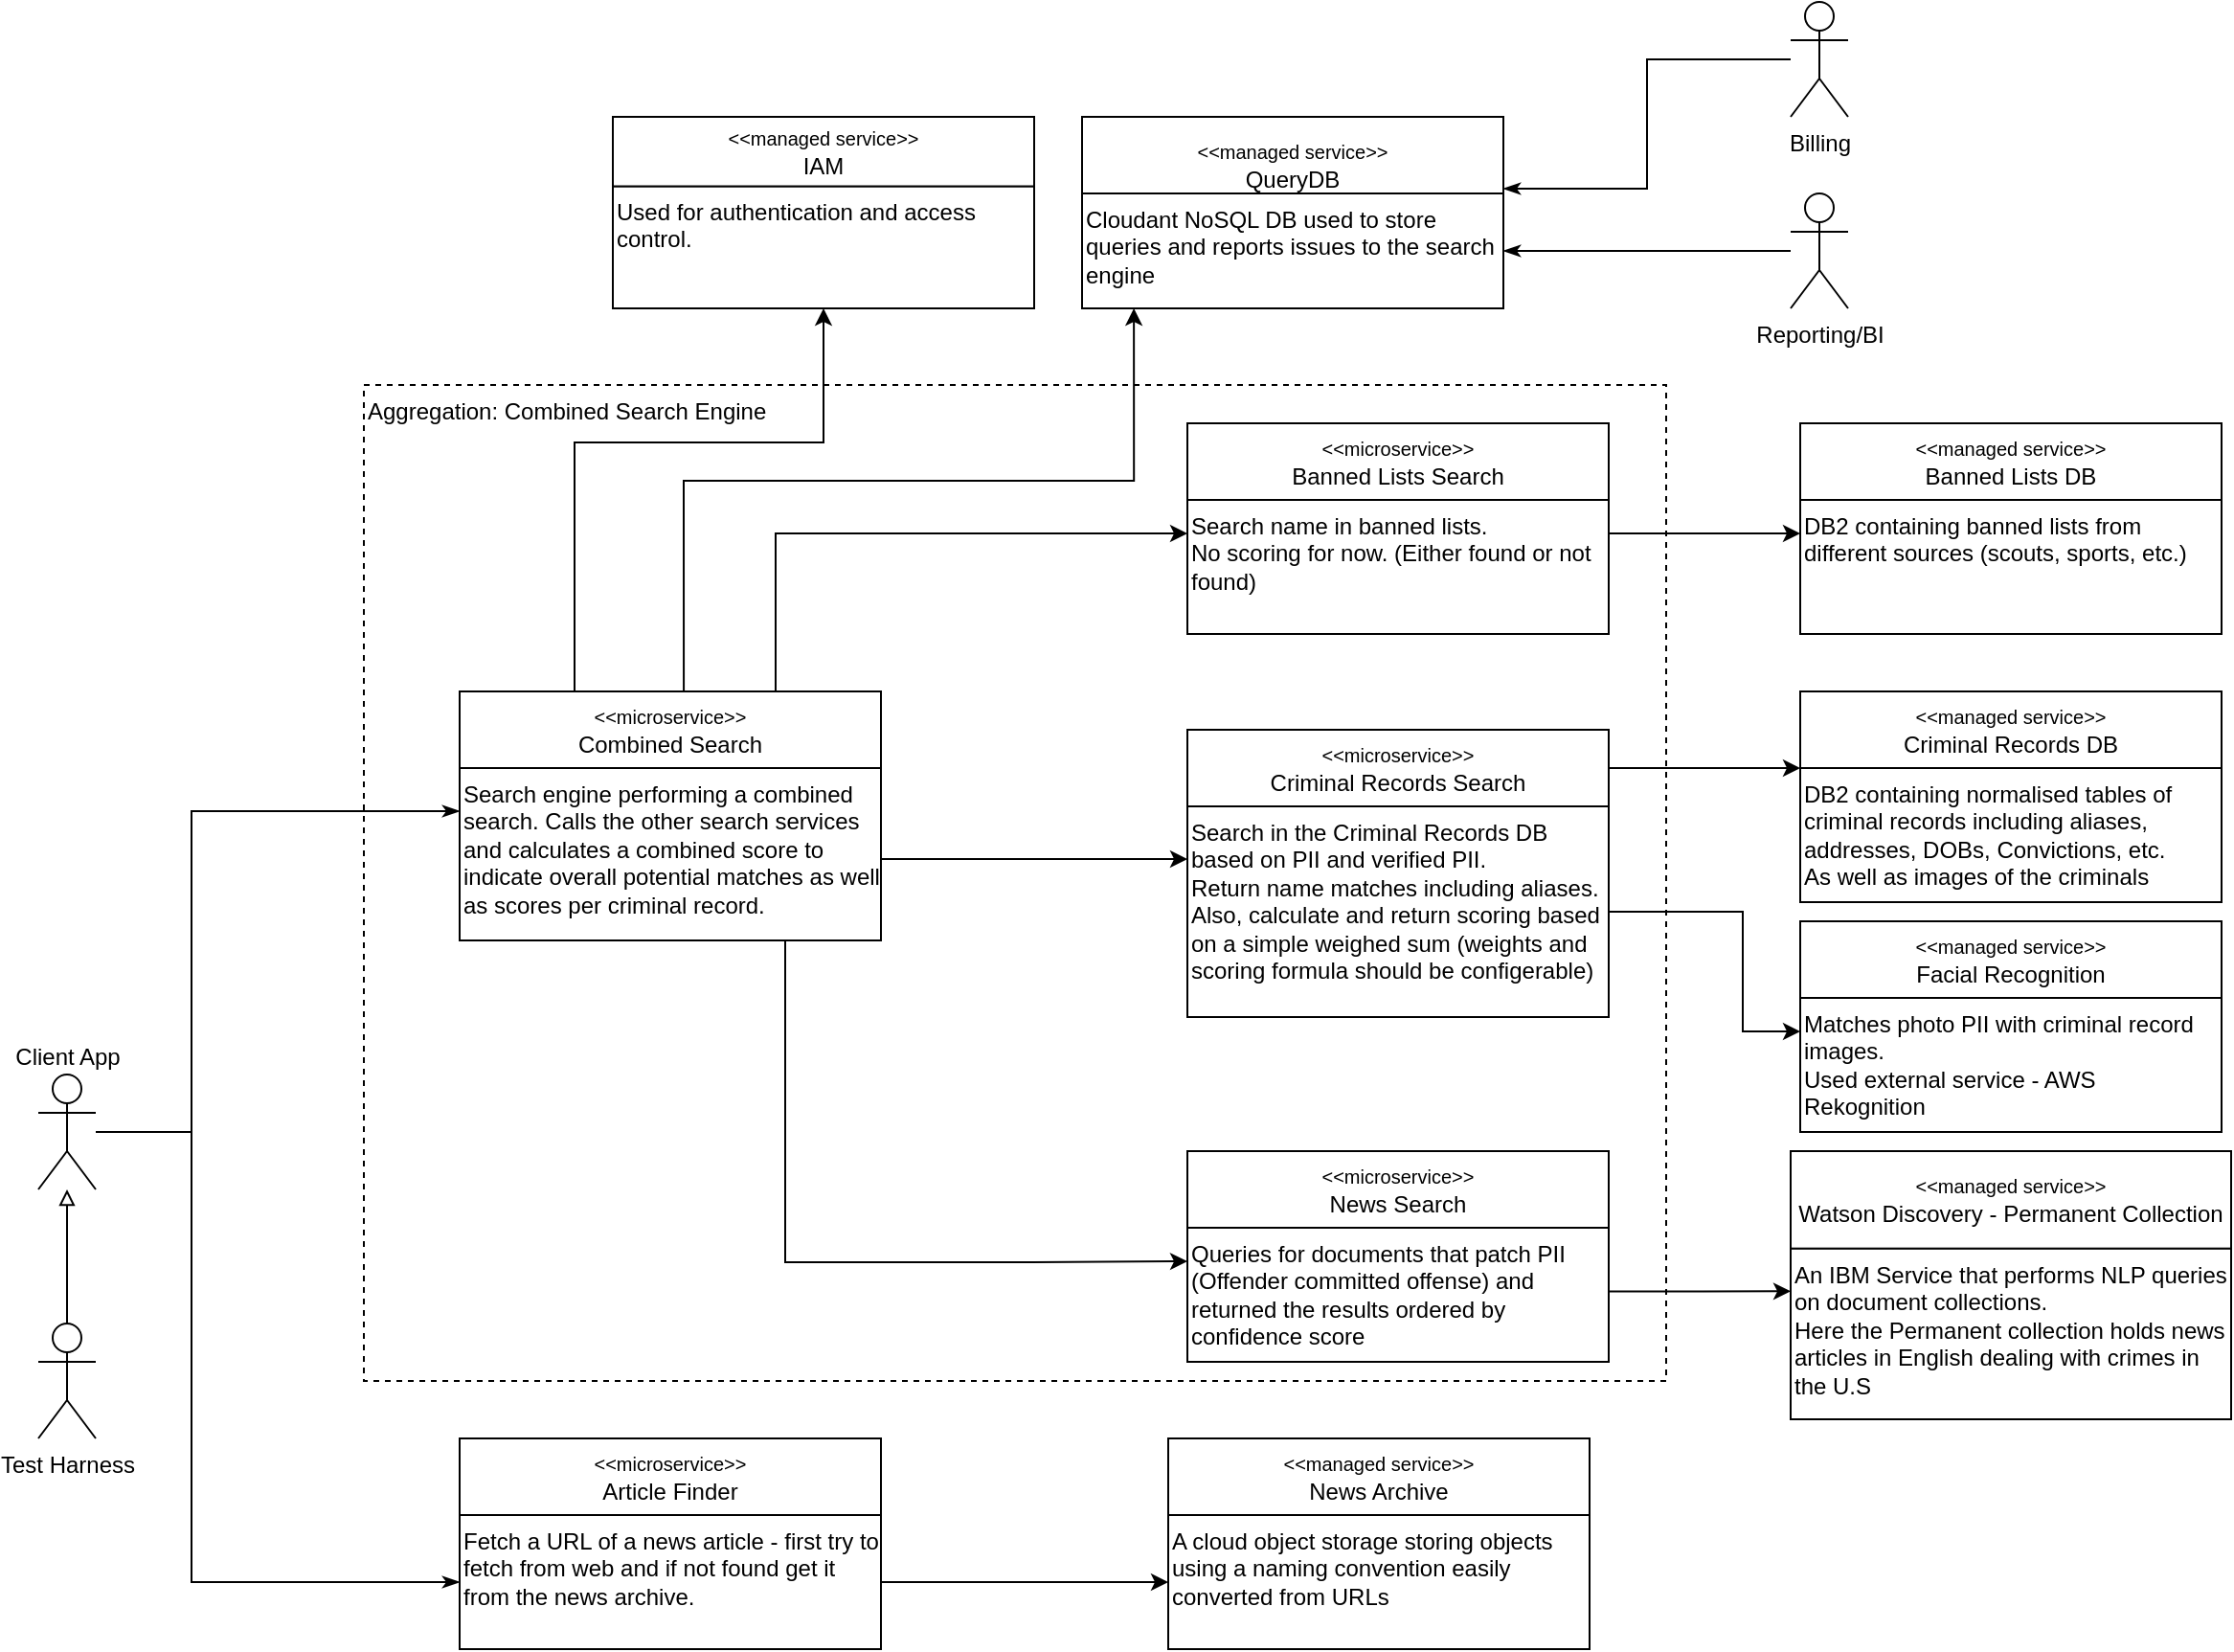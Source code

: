 <mxfile version="13.7.7" type="device" pages="7"><diagram id="vX6Mn0LGeyscDMjHF5e_" name="Search Engine"><mxGraphModel dx="1449" dy="1689" grid="1" gridSize="10" guides="1" tooltips="1" connect="1" arrows="1" fold="1" page="1" pageScale="1" pageWidth="850" pageHeight="1100" math="0" shadow="0"><root><mxCell id="0"/><mxCell id="1" parent="0"/><object label="Aggregation: %Name%" placeholders="1" Name="Combined Search Engine" id="6oJL9BKVzLDYbvXboe3K-5"><mxCell style="rounded=0;whiteSpace=wrap;html=1;align=left;verticalAlign=top;dashed=1;horizontal=1;fillColor=none;" vertex="1" parent="1"><mxGeometry x="340" y="-70" width="680" height="520" as="geometry"/></mxCell></object><mxCell id="lRTKXoEU04JVPU-WMPEp-9" value="" style="group" vertex="1" connectable="0" parent="1"><mxGeometry x="390" y="90" width="220" height="130" as="geometry"/></mxCell><mxCell id="lRTKXoEU04JVPU-WMPEp-6" value="" style="rounded=0;whiteSpace=wrap;html=1;" vertex="1" parent="lRTKXoEU04JVPU-WMPEp-9"><mxGeometry width="220" height="110" as="geometry"/></mxCell><object label="&lt;font style=&quot;font-size: 10px&quot;&gt;&amp;lt;&amp;lt;microservice&amp;gt;&amp;gt;&lt;/font&gt;&lt;br&gt;%Name%" Name="Combined Search" placeholders="1" id="lRTKXoEU04JVPU-WMPEp-7"><mxCell style="rounded=0;whiteSpace=wrap;html=1;" vertex="1" parent="lRTKXoEU04JVPU-WMPEp-9"><mxGeometry width="220" height="40" as="geometry"/></mxCell></object><object label="%Description%" placeholders="1" Description="Search engine performing a combined search. Calls the other search services and calculates a combined score to indicate overall potential matches as well as scores per criminal record." id="lRTKXoEU04JVPU-WMPEp-8"><mxCell style="rounded=0;whiteSpace=wrap;html=1;align=left;verticalAlign=top;" vertex="1" parent="lRTKXoEU04JVPU-WMPEp-9"><mxGeometry y="40" width="220" height="90" as="geometry"/></mxCell></object><mxCell id="lRTKXoEU04JVPU-WMPEp-10" value="" style="group" vertex="1" connectable="0" parent="1"><mxGeometry x="1085" y="330" width="230" height="140" as="geometry"/></mxCell><mxCell id="lRTKXoEU04JVPU-WMPEp-11" value="" style="rounded=0;whiteSpace=wrap;html=1;" vertex="1" parent="lRTKXoEU04JVPU-WMPEp-10"><mxGeometry width="230" height="140" as="geometry"/></mxCell><object label="&lt;font style=&quot;font-size: 10px&quot;&gt;&amp;lt;&amp;lt;managed service&amp;gt;&amp;gt;&lt;/font&gt;&lt;br&gt;%Name%" Name="Watson Discovery - Permanent Collection" placeholders="1" id="lRTKXoEU04JVPU-WMPEp-12"><mxCell style="rounded=0;whiteSpace=wrap;html=1;" vertex="1" parent="lRTKXoEU04JVPU-WMPEp-10"><mxGeometry width="230" height="50.909" as="geometry"/></mxCell></object><object label="%Description%" placeholders="1" Description="An IBM Service that performs NLP queries on document collections.&#10;Here the Permanent collection holds news articles in English dealing with crimes in the U.S" id="lRTKXoEU04JVPU-WMPEp-13"><mxCell style="rounded=0;whiteSpace=wrap;html=1;align=left;verticalAlign=top;" vertex="1" parent="lRTKXoEU04JVPU-WMPEp-10"><mxGeometry y="50.909" width="230" height="89.091" as="geometry"/></mxCell></object><mxCell id="lRTKXoEU04JVPU-WMPEp-27" value="" style="group" vertex="1" connectable="0" parent="1"><mxGeometry x="770" y="330" width="220" height="110" as="geometry"/></mxCell><mxCell id="lRTKXoEU04JVPU-WMPEp-28" value="" style="rounded=0;whiteSpace=wrap;html=1;" vertex="1" parent="lRTKXoEU04JVPU-WMPEp-27"><mxGeometry width="220" height="110" as="geometry"/></mxCell><object label="&lt;font style=&quot;font-size: 10px&quot;&gt;&amp;lt;&amp;lt;microservice&amp;gt;&amp;gt;&lt;/font&gt;&lt;br&gt;%Name%" Name="News Search" placeholders="1" id="lRTKXoEU04JVPU-WMPEp-29"><mxCell style="rounded=0;whiteSpace=wrap;html=1;" vertex="1" parent="lRTKXoEU04JVPU-WMPEp-27"><mxGeometry width="220" height="40" as="geometry"/></mxCell></object><object label="%Description%" placeholders="1" Description="Queries for documents that patch PII &#10;(Offender committed offense) and returned the results ordered by confidence score" id="lRTKXoEU04JVPU-WMPEp-30"><mxCell style="rounded=0;whiteSpace=wrap;html=1;align=left;verticalAlign=top;" vertex="1" parent="lRTKXoEU04JVPU-WMPEp-27"><mxGeometry y="40" width="220" height="70" as="geometry"/></mxCell></object><mxCell id="lRTKXoEU04JVPU-WMPEp-31" style="edgeStyle=orthogonalEdgeStyle;rounded=0;orthogonalLoop=1;jettySize=auto;html=1;entryX=0;entryY=0.25;entryDx=0;entryDy=0;" edge="1" parent="1" source="lRTKXoEU04JVPU-WMPEp-8" target="lRTKXoEU04JVPU-WMPEp-30"><mxGeometry relative="1" as="geometry"><Array as="points"><mxPoint x="560" y="388"/><mxPoint x="690" y="388"/></Array></mxGeometry></mxCell><mxCell id="lRTKXoEU04JVPU-WMPEp-32" style="edgeStyle=orthogonalEdgeStyle;rounded=0;orthogonalLoop=1;jettySize=auto;html=1;entryX=0;entryY=0.25;entryDx=0;entryDy=0;exitX=1;exitY=0.25;exitDx=0;exitDy=0;" edge="1" parent="1" source="lRTKXoEU04JVPU-WMPEp-30" target="lRTKXoEU04JVPU-WMPEp-13"><mxGeometry relative="1" as="geometry"><Array as="points"><mxPoint x="990" y="403"/></Array></mxGeometry></mxCell><mxCell id="lRTKXoEU04JVPU-WMPEp-33" value="" style="group;align=left;" vertex="1" connectable="0" parent="1"><mxGeometry x="770" y="110" width="220" height="150" as="geometry"/></mxCell><mxCell id="lRTKXoEU04JVPU-WMPEp-34" value="" style="rounded=0;whiteSpace=wrap;html=1;" vertex="1" parent="lRTKXoEU04JVPU-WMPEp-33"><mxGeometry width="220" height="110" as="geometry"/></mxCell><object label="&lt;font style=&quot;font-size: 10px&quot;&gt;&amp;lt;&amp;lt;microservice&amp;gt;&amp;gt;&lt;/font&gt;&lt;br&gt;%Name%" Name="Criminal Records Search" placeholders="1" id="lRTKXoEU04JVPU-WMPEp-35"><mxCell style="rounded=0;whiteSpace=wrap;html=1;" vertex="1" parent="lRTKXoEU04JVPU-WMPEp-33"><mxGeometry width="220" height="40" as="geometry"/></mxCell></object><object label="%Description%" placeholders="1" Description="Search in the Criminal Records DB based on PII and verified PII.&#10;Return name matches including aliases. &#10;Also, calculate and return scoring based on a simple weighed sum (weights and scoring formula should be configerable)" id="lRTKXoEU04JVPU-WMPEp-36"><mxCell style="rounded=0;whiteSpace=wrap;html=1;align=left;verticalAlign=top;" vertex="1" parent="lRTKXoEU04JVPU-WMPEp-33"><mxGeometry y="40" width="220" height="110" as="geometry"/></mxCell></object><mxCell id="lRTKXoEU04JVPU-WMPEp-38" value="" style="group;align=left;" vertex="1" connectable="0" parent="1"><mxGeometry x="770" y="-50" width="220" height="110" as="geometry"/></mxCell><mxCell id="lRTKXoEU04JVPU-WMPEp-39" value="" style="rounded=0;whiteSpace=wrap;html=1;" vertex="1" parent="lRTKXoEU04JVPU-WMPEp-38"><mxGeometry width="220" height="110" as="geometry"/></mxCell><object label="&lt;font style=&quot;font-size: 10px&quot;&gt;&amp;lt;&amp;lt;microservice&amp;gt;&amp;gt;&lt;/font&gt;&lt;br&gt;%Name%" Name="Banned Lists Search" placeholders="1" id="lRTKXoEU04JVPU-WMPEp-40"><mxCell style="rounded=0;whiteSpace=wrap;html=1;" vertex="1" parent="lRTKXoEU04JVPU-WMPEp-38"><mxGeometry width="220" height="40" as="geometry"/></mxCell></object><object label="%Description%" placeholders="1" Description="Search name in banned lists.&#10;No scoring for now. (Either found or not found)" id="lRTKXoEU04JVPU-WMPEp-41"><mxCell style="rounded=0;whiteSpace=wrap;html=1;align=left;verticalAlign=top;" vertex="1" parent="lRTKXoEU04JVPU-WMPEp-38"><mxGeometry y="40" width="220" height="70" as="geometry"/></mxCell></object><mxCell id="lRTKXoEU04JVPU-WMPEp-42" style="edgeStyle=orthogonalEdgeStyle;rounded=0;orthogonalLoop=1;jettySize=auto;html=1;entryX=0;entryY=0.25;entryDx=0;entryDy=0;exitX=0.75;exitY=0;exitDx=0;exitDy=0;" edge="1" parent="1" source="lRTKXoEU04JVPU-WMPEp-7" target="lRTKXoEU04JVPU-WMPEp-41"><mxGeometry relative="1" as="geometry"/></mxCell><mxCell id="lRTKXoEU04JVPU-WMPEp-43" value="" style="group" vertex="1" connectable="0" parent="1"><mxGeometry x="1090" y="90" width="220" height="110" as="geometry"/></mxCell><mxCell id="lRTKXoEU04JVPU-WMPEp-44" value="" style="rounded=0;whiteSpace=wrap;html=1;" vertex="1" parent="lRTKXoEU04JVPU-WMPEp-43"><mxGeometry width="220" height="110" as="geometry"/></mxCell><object label="&lt;font style=&quot;font-size: 10px&quot;&gt;&amp;lt;&amp;lt;managed service&amp;gt;&amp;gt;&lt;/font&gt;&lt;br&gt;%Name%" Name="Criminal Records DB" placeholders="1" id="lRTKXoEU04JVPU-WMPEp-45"><mxCell style="rounded=0;whiteSpace=wrap;html=1;" vertex="1" parent="lRTKXoEU04JVPU-WMPEp-43"><mxGeometry width="220" height="40" as="geometry"/></mxCell></object><object label="%Description%" placeholders="1" Description="DB2 containing normalised tables of criminal records including aliases, addresses, DOBs, Convictions, etc. &#10;As well as images of the criminals" id="lRTKXoEU04JVPU-WMPEp-46"><mxCell style="rounded=0;whiteSpace=wrap;html=1;align=left;verticalAlign=top;" vertex="1" parent="lRTKXoEU04JVPU-WMPEp-43"><mxGeometry y="40" width="220" height="70" as="geometry"/></mxCell></object><mxCell id="lRTKXoEU04JVPU-WMPEp-48" value="" style="group" vertex="1" connectable="0" parent="1"><mxGeometry x="1090" y="-50" width="220" height="110" as="geometry"/></mxCell><mxCell id="lRTKXoEU04JVPU-WMPEp-49" value="" style="rounded=0;whiteSpace=wrap;html=1;" vertex="1" parent="lRTKXoEU04JVPU-WMPEp-48"><mxGeometry width="220" height="110" as="geometry"/></mxCell><object label="&lt;font style=&quot;font-size: 10px&quot;&gt;&amp;lt;&amp;lt;managed service&amp;gt;&amp;gt;&lt;/font&gt;&lt;br&gt;%Name%" Name="Banned Lists DB" placeholders="1" id="lRTKXoEU04JVPU-WMPEp-50"><mxCell style="rounded=0;whiteSpace=wrap;html=1;" vertex="1" parent="lRTKXoEU04JVPU-WMPEp-48"><mxGeometry width="220" height="40" as="geometry"/></mxCell></object><object label="%Description%" placeholders="1" Description="DB2 containing banned lists from different sources (scouts, sports, etc.)" id="lRTKXoEU04JVPU-WMPEp-51"><mxCell style="rounded=0;whiteSpace=wrap;html=1;align=left;verticalAlign=top;" vertex="1" parent="lRTKXoEU04JVPU-WMPEp-48"><mxGeometry y="40" width="220" height="70" as="geometry"/></mxCell></object><mxCell id="lRTKXoEU04JVPU-WMPEp-53" value="" style="edgeStyle=orthogonalEdgeStyle;rounded=0;orthogonalLoop=1;jettySize=auto;html=1;exitX=1;exitY=0.25;exitDx=0;exitDy=0;entryX=0;entryY=0.25;entryDx=0;entryDy=0;" edge="1" parent="1" source="lRTKXoEU04JVPU-WMPEp-41" target="lRTKXoEU04JVPU-WMPEp-51"><mxGeometry relative="1" as="geometry"/></mxCell><mxCell id="lRTKXoEU04JVPU-WMPEp-54" style="edgeStyle=orthogonalEdgeStyle;rounded=0;orthogonalLoop=1;jettySize=auto;html=1;entryX=0;entryY=0.25;entryDx=0;entryDy=0;" edge="1" parent="1" source="lRTKXoEU04JVPU-WMPEp-8" target="lRTKXoEU04JVPU-WMPEp-36"><mxGeometry relative="1" as="geometry"><Array as="points"><mxPoint x="700" y="178"/></Array></mxGeometry></mxCell><mxCell id="lRTKXoEU04JVPU-WMPEp-55" style="edgeStyle=orthogonalEdgeStyle;rounded=0;orthogonalLoop=1;jettySize=auto;html=1;entryX=0;entryY=0;entryDx=0;entryDy=0;" edge="1" parent="1" source="lRTKXoEU04JVPU-WMPEp-35" target="lRTKXoEU04JVPU-WMPEp-46"><mxGeometry relative="1" as="geometry"><Array as="points"><mxPoint x="1060" y="130"/><mxPoint x="1060" y="130"/></Array></mxGeometry></mxCell><mxCell id="lRTKXoEU04JVPU-WMPEp-56" value="" style="group" vertex="1" connectable="0" parent="1"><mxGeometry x="1090" y="210" width="220" height="110" as="geometry"/></mxCell><mxCell id="lRTKXoEU04JVPU-WMPEp-57" value="" style="rounded=0;whiteSpace=wrap;html=1;" vertex="1" parent="lRTKXoEU04JVPU-WMPEp-56"><mxGeometry width="220" height="110" as="geometry"/></mxCell><object label="&lt;font style=&quot;font-size: 10px&quot;&gt;&amp;lt;&amp;lt;managed service&amp;gt;&amp;gt;&lt;/font&gt;&lt;br&gt;%Name%" Name="Facial Recognition" placeholders="1" id="lRTKXoEU04JVPU-WMPEp-58"><mxCell style="rounded=0;whiteSpace=wrap;html=1;" vertex="1" parent="lRTKXoEU04JVPU-WMPEp-56"><mxGeometry width="220" height="40" as="geometry"/></mxCell></object><object label="%Description%" placeholders="1" Description="Matches photo PII with criminal record images.&#10;Used external service - AWS Rekognition" id="lRTKXoEU04JVPU-WMPEp-59"><mxCell style="rounded=0;whiteSpace=wrap;html=1;align=left;verticalAlign=top;" vertex="1" parent="lRTKXoEU04JVPU-WMPEp-56"><mxGeometry y="40" width="220" height="70" as="geometry"/></mxCell></object><mxCell id="lRTKXoEU04JVPU-WMPEp-60" style="edgeStyle=orthogonalEdgeStyle;rounded=0;orthogonalLoop=1;jettySize=auto;html=1;entryX=0;entryY=0.25;entryDx=0;entryDy=0;" edge="1" parent="1" source="lRTKXoEU04JVPU-WMPEp-36" target="lRTKXoEU04JVPU-WMPEp-59"><mxGeometry relative="1" as="geometry"><Array as="points"><mxPoint x="1060" y="205"/><mxPoint x="1060" y="268"/></Array></mxGeometry></mxCell><mxCell id="lRTKXoEU04JVPU-WMPEp-65" value="" style="group;dashed=1;fillColor=none;align=left;" vertex="1" connectable="0" parent="1"><mxGeometry x="470" y="-210" width="220" height="100" as="geometry"/></mxCell><mxCell id="lRTKXoEU04JVPU-WMPEp-66" value="" style="rounded=0;whiteSpace=wrap;html=1;" vertex="1" parent="lRTKXoEU04JVPU-WMPEp-65"><mxGeometry width="220" height="100" as="geometry"/></mxCell><object label="&lt;font style=&quot;font-size: 10px&quot;&gt;&amp;lt;&amp;lt;managed service&amp;gt;&amp;gt;&lt;/font&gt;&lt;br&gt;%Name%" Name="IAM" placeholders="1" id="lRTKXoEU04JVPU-WMPEp-67"><mxCell style="rounded=0;whiteSpace=wrap;html=1;" vertex="1" parent="lRTKXoEU04JVPU-WMPEp-65"><mxGeometry width="220" height="36.364" as="geometry"/></mxCell></object><object label="%Description%" placeholders="1" Description="Used for authentication and access control." id="lRTKXoEU04JVPU-WMPEp-68"><mxCell style="rounded=0;whiteSpace=wrap;html=1;align=left;verticalAlign=top;" vertex="1" parent="lRTKXoEU04JVPU-WMPEp-65"><mxGeometry y="36.364" width="220" height="63.636" as="geometry"/></mxCell></object><mxCell id="lRTKXoEU04JVPU-WMPEp-69" style="edgeStyle=orthogonalEdgeStyle;rounded=0;orthogonalLoop=1;jettySize=auto;html=1;entryX=0.5;entryY=1;entryDx=0;entryDy=0;" edge="1" parent="1" source="lRTKXoEU04JVPU-WMPEp-7" target="lRTKXoEU04JVPU-WMPEp-68"><mxGeometry relative="1" as="geometry"><Array as="points"><mxPoint x="450" y="-40"/><mxPoint x="580" y="-40"/></Array></mxGeometry></mxCell><mxCell id="lRTKXoEU04JVPU-WMPEp-70" value="" style="group;dashed=1;fillColor=none;align=left;" vertex="1" connectable="0" parent="1"><mxGeometry x="715" y="-210" width="220" height="100" as="geometry"/></mxCell><mxCell id="lRTKXoEU04JVPU-WMPEp-71" value="" style="rounded=0;whiteSpace=wrap;html=1;" vertex="1" parent="lRTKXoEU04JVPU-WMPEp-70"><mxGeometry width="220" height="100.0" as="geometry"/></mxCell><object label="&lt;font style=&quot;font-size: 10px&quot;&gt;&amp;lt;&amp;lt;managed service&amp;gt;&amp;gt;&lt;/font&gt;&lt;br&gt;%Name%" Name="QueryDB" placeholders="1" id="lRTKXoEU04JVPU-WMPEp-72"><mxCell style="rounded=0;whiteSpace=wrap;html=1;" vertex="1" parent="lRTKXoEU04JVPU-WMPEp-70"><mxGeometry width="220" height="50" as="geometry"/></mxCell></object><object label="%Description%" placeholders="1" Description="Cloudant NoSQL DB used to store queries and reports issues to the search engine" id="lRTKXoEU04JVPU-WMPEp-73"><mxCell style="rounded=0;whiteSpace=wrap;html=1;align=left;verticalAlign=top;" vertex="1" parent="lRTKXoEU04JVPU-WMPEp-70"><mxGeometry y="40" width="220" height="60" as="geometry"/></mxCell></object><mxCell id="lRTKXoEU04JVPU-WMPEp-74" style="edgeStyle=orthogonalEdgeStyle;rounded=0;orthogonalLoop=1;jettySize=auto;html=1;entryX=0.123;entryY=1;entryDx=0;entryDy=0;exitX=0.532;exitY=0;exitDx=0;exitDy=0;exitPerimeter=0;entryPerimeter=0;" edge="1" parent="1" source="lRTKXoEU04JVPU-WMPEp-7" target="lRTKXoEU04JVPU-WMPEp-73"><mxGeometry relative="1" as="geometry"><Array as="points"><mxPoint x="507" y="-20"/><mxPoint x="742" y="-20"/></Array></mxGeometry></mxCell><mxCell id="lRTKXoEU04JVPU-WMPEp-75" value="" style="group;dashed=1;fillColor=none;align=left;" vertex="1" connectable="0" parent="1"><mxGeometry x="390" y="480" width="220" height="110" as="geometry"/></mxCell><mxCell id="lRTKXoEU04JVPU-WMPEp-76" value="" style="rounded=0;whiteSpace=wrap;html=1;" vertex="1" parent="lRTKXoEU04JVPU-WMPEp-75"><mxGeometry width="220" height="110" as="geometry"/></mxCell><object label="&lt;font style=&quot;font-size: 10px&quot;&gt;&amp;lt;&amp;lt;microservice&amp;gt;&amp;gt;&lt;/font&gt;&lt;br&gt;%Name%" Name="Article Finder" placeholders="1" id="lRTKXoEU04JVPU-WMPEp-77"><mxCell style="rounded=0;whiteSpace=wrap;html=1;" vertex="1" parent="lRTKXoEU04JVPU-WMPEp-75"><mxGeometry width="220" height="40" as="geometry"/></mxCell></object><object label="%Description%" placeholders="1" Description="Fetch a URL of a news article - first try to fetch from web and if not found get it from the news archive." id="lRTKXoEU04JVPU-WMPEp-78"><mxCell style="rounded=0;whiteSpace=wrap;html=1;align=left;verticalAlign=top;" vertex="1" parent="lRTKXoEU04JVPU-WMPEp-75"><mxGeometry y="40" width="220" height="70" as="geometry"/></mxCell></object><mxCell id="lRTKXoEU04JVPU-WMPEp-79" value="" style="group;dashed=1;fillColor=none;align=left;" vertex="1" connectable="0" parent="1"><mxGeometry x="760" y="480" width="220" height="110" as="geometry"/></mxCell><mxCell id="lRTKXoEU04JVPU-WMPEp-80" value="" style="rounded=0;whiteSpace=wrap;html=1;" vertex="1" parent="lRTKXoEU04JVPU-WMPEp-79"><mxGeometry width="220" height="110" as="geometry"/></mxCell><object label="&lt;font style=&quot;font-size: 10px&quot;&gt;&amp;lt;&amp;lt;managed service&amp;gt;&amp;gt;&lt;/font&gt;&lt;br&gt;%Name%" Name="News Archive" placeholders="1" id="lRTKXoEU04JVPU-WMPEp-81"><mxCell style="rounded=0;whiteSpace=wrap;html=1;" vertex="1" parent="lRTKXoEU04JVPU-WMPEp-79"><mxGeometry width="220" height="40" as="geometry"/></mxCell></object><object label="%Description%" placeholders="1" Description="A cloud object storage storing objects using a naming convention easily converted from URLs" id="lRTKXoEU04JVPU-WMPEp-82"><mxCell style="rounded=0;whiteSpace=wrap;html=1;align=left;verticalAlign=top;" vertex="1" parent="lRTKXoEU04JVPU-WMPEp-79"><mxGeometry y="40" width="220" height="70" as="geometry"/></mxCell></object><mxCell id="lRTKXoEU04JVPU-WMPEp-83" style="edgeStyle=orthogonalEdgeStyle;rounded=0;orthogonalLoop=1;jettySize=auto;html=1;entryX=0;entryY=0.5;entryDx=0;entryDy=0;" edge="1" parent="1" source="lRTKXoEU04JVPU-WMPEp-78" target="lRTKXoEU04JVPU-WMPEp-82"><mxGeometry relative="1" as="geometry"/></mxCell><mxCell id="lRTKXoEU04JVPU-WMPEp-91" style="edgeStyle=orthogonalEdgeStyle;rounded=0;orthogonalLoop=1;jettySize=auto;html=1;entryX=0;entryY=0.25;entryDx=0;entryDy=0;endArrow=classicThin;endFill=1;strokeColor=#000000;" edge="1" parent="1" source="lRTKXoEU04JVPU-WMPEp-87" target="lRTKXoEU04JVPU-WMPEp-8"><mxGeometry relative="1" as="geometry"><Array as="points"><mxPoint x="250" y="320"/><mxPoint x="250" y="153"/></Array></mxGeometry></mxCell><mxCell id="lRTKXoEU04JVPU-WMPEp-92" style="edgeStyle=orthogonalEdgeStyle;rounded=0;orthogonalLoop=1;jettySize=auto;html=1;entryX=0;entryY=0.5;entryDx=0;entryDy=0;endArrow=classicThin;endFill=1;strokeColor=#000000;" edge="1" parent="1" source="lRTKXoEU04JVPU-WMPEp-87" target="lRTKXoEU04JVPU-WMPEp-78"><mxGeometry relative="1" as="geometry"><Array as="points"><mxPoint x="250" y="320"/><mxPoint x="250" y="555"/></Array></mxGeometry></mxCell><mxCell id="lRTKXoEU04JVPU-WMPEp-87" value="Client App" style="shape=umlActor;verticalLabelPosition=top;verticalAlign=bottom;html=1;outlineConnect=0;align=center;fillColor=none;labelPosition=center;" vertex="1" parent="1"><mxGeometry x="170" y="290" width="30" height="60" as="geometry"/></mxCell><mxCell id="lRTKXoEU04JVPU-WMPEp-90" style="edgeStyle=orthogonalEdgeStyle;rounded=0;orthogonalLoop=1;jettySize=auto;html=1;endArrow=block;endFill=0;" edge="1" parent="1" source="lRTKXoEU04JVPU-WMPEp-88" target="lRTKXoEU04JVPU-WMPEp-87"><mxGeometry relative="1" as="geometry"/></mxCell><mxCell id="lRTKXoEU04JVPU-WMPEp-88" value="Test Harness" style="shape=umlActor;verticalLabelPosition=bottom;verticalAlign=top;html=1;outlineConnect=0;fillColor=none;align=center;" vertex="1" parent="1"><mxGeometry x="170" y="420" width="30" height="60" as="geometry"/></mxCell><mxCell id="rT856YTWf8lDIFCRgqrJ-5" style="edgeStyle=orthogonalEdgeStyle;rounded=0;orthogonalLoop=1;jettySize=auto;html=1;entryX=1;entryY=0.75;entryDx=0;entryDy=0;endArrow=classicThin;endFill=1;strokeColor=#000000;" edge="1" parent="1" source="lRTKXoEU04JVPU-WMPEp-93" target="lRTKXoEU04JVPU-WMPEp-72"><mxGeometry relative="1" as="geometry"/></mxCell><mxCell id="lRTKXoEU04JVPU-WMPEp-93" value="Billing" style="shape=umlActor;verticalLabelPosition=bottom;verticalAlign=top;html=1;outlineConnect=0;fillColor=none;align=center;" vertex="1" parent="1"><mxGeometry x="1085" y="-270" width="30" height="60" as="geometry"/></mxCell><mxCell id="rT856YTWf8lDIFCRgqrJ-3" style="edgeStyle=orthogonalEdgeStyle;rounded=0;orthogonalLoop=1;jettySize=auto;html=1;endArrow=classicThin;endFill=1;strokeColor=#000000;" edge="1" parent="1" source="lRTKXoEU04JVPU-WMPEp-95" target="lRTKXoEU04JVPU-WMPEp-73"><mxGeometry relative="1" as="geometry"/></mxCell><mxCell id="lRTKXoEU04JVPU-WMPEp-95" value="Reporting/BI" style="shape=umlActor;verticalLabelPosition=bottom;verticalAlign=top;html=1;outlineConnect=0;fillColor=none;align=center;" vertex="1" parent="1"><mxGeometry x="1085" y="-170" width="30" height="60" as="geometry"/></mxCell></root></mxGraphModel></diagram><diagram name="News Loading Overview" id="99A7-CuebIx0ZsKwwAG2"><mxGraphModel dx="2380" dy="967" grid="1" gridSize="10" guides="1" tooltips="1" connect="1" arrows="1" fold="1" page="1" pageScale="1" pageWidth="1920" pageHeight="1200" math="0" shadow="0"><root><mxCell id="0"/><mxCell id="1" parent="0"/><mxCell id="TTKc4zHvl7jlP-B60sup-108" value="&lt;font style=&quot;font-size: 24px&quot;&gt;IBM Cloud&lt;/font&gt;" style="rounded=0;whiteSpace=wrap;html=1;strokeColor=#0e8088;strokeWidth=4;fillColor=#CCE5FF;labelPosition=center;verticalLabelPosition=top;align=center;verticalAlign=bottom;" parent="1" vertex="1"><mxGeometry x="390" y="350" width="2302.5" height="1790" as="geometry"/></mxCell><mxCell id="TTKc4zHvl7jlP-B60sup-106" value="&lt;font style=&quot;font-size: 24px&quot;&gt;IBM COS&lt;/font&gt;" style="rounded=0;whiteSpace=wrap;html=1;strokeColor=#000000;strokeWidth=4;fillColor=none;gradientColor=none;labelPosition=center;verticalLabelPosition=top;align=center;verticalAlign=bottom;" parent="1" vertex="1"><mxGeometry x="1010" y="400" width="460" height="1660" as="geometry"/></mxCell><mxCell id="o9moT53ch7EzeiGRKpBV-147" style="vsdxID=152;fillColor=#FFFFFF;gradientColor=none;shape=stencil(nZBLDoAgDERP0z3SIyDew0QUooIB/N1eSGM0Lli4m+m8tskAiqDbRQFnIXo3qt10UQPWwLmxWnkTkwKUgKJ3Xg3erbYjv7SZzGp2W75w0B7LG5yd5CpGviF0MvaF3uEvuID+BIvvi2gSTx3U5Dv7VpdGVDvKCw==);strokeColor=#000000;strokeWidth=4;spacingTop=-3;spacingBottom=-3;spacingLeft=-3;spacingRight=-3;labelBackgroundColor=none;rounded=0;html=1;whiteSpace=wrap;" parent="1" vertex="1"><mxGeometry x="2020" y="917" width="572" height="286" as="geometry"/></mxCell><mxCell id="TTKc4zHvl7jlP-B60sup-43" value="" style="group" parent="1" vertex="1" connectable="0"><mxGeometry x="1023" y="930" width="430" height="206.5" as="geometry"/></mxCell><mxCell id="TTKc4zHvl7jlP-B60sup-40" value="&lt;span style=&quot;font-size: 18px&quot;&gt;&lt;br&gt;&lt;/span&gt;" style="strokeWidth=2;html=1;shape=mxgraph.flowchart.database;whiteSpace=wrap;fillColor=none;labelPosition=center;verticalLabelPosition=top;align=center;verticalAlign=bottom;strokeColor=#000000;" parent="TTKc4zHvl7jlP-B60sup-43" vertex="1"><mxGeometry x="5" y="6.5" width="425" height="200" as="geometry"/></mxCell><mxCell id="TTKc4zHvl7jlP-B60sup-39" value="&lt;font style=&quot;font-size: 24px&quot;&gt;Monthly buckets&lt;/font&gt;" style="strokeWidth=2;html=1;shape=mxgraph.flowchart.database;whiteSpace=wrap;fillColor=none;labelPosition=center;verticalLabelPosition=top;align=center;verticalAlign=bottom;strokeColor=#000000;" parent="TTKc4zHvl7jlP-B60sup-43" vertex="1"><mxGeometry x="5" width="425" height="200" as="geometry"/></mxCell><mxCell id="TTKc4zHvl7jlP-B60sup-104" value="&lt;font style=&quot;font-size: 24px&quot;&gt;webhose news file&lt;/font&gt;" style="strokeWidth=2;html=1;shape=mxgraph.flowchart.multi-document;whiteSpace=wrap;fillColor=none;gradientColor=none;" parent="TTKc4zHvl7jlP-B60sup-43" vertex="1"><mxGeometry x="60" y="77" width="340" height="105" as="geometry"/></mxCell><mxCell id="o9moT53ch7EzeiGRKpBV-143" value="&lt;font style=&quot;font-size: 24px&quot;&gt;Watson Discovery Endpoints 1-6&lt;/font&gt;" style="vsdxID=146;fillColor=#FFFFFF;gradientColor=none;shape=stencil(nZBLDoAgDERP0z3SIyDew0QUooIB/N1eSGM0Lli4m+m8tskAiqDbRQFnIXo3qt10UQPWwLmxWnkTkwKUgKJ3Xg3erbYjv7SZzGp2W75w0B7LG5yd5CpGviF0MvaF3uEvuID+BIvvi2gSTx3U5Dv7VpdGVDvKCw==);strokeColor=#000000;strokeWidth=4;spacingTop=-3;spacingBottom=-3;spacingLeft=-3;spacingRight=-3;labelBackgroundColor=none;rounded=0;html=1;whiteSpace=wrap;labelPosition=center;verticalLabelPosition=top;align=center;verticalAlign=bottom;" parent="1" vertex="1"><mxGeometry x="2003.5" y="905" width="572" height="286" as="geometry"/></mxCell><mxCell id="TTKc4zHvl7jlP-B60sup-28" style="edgeStyle=orthogonalEdgeStyle;rounded=0;orthogonalLoop=1;jettySize=auto;html=1;dashed=1;strokeWidth=4;" parent="1" source="o9moT53ch7EzeiGRKpBV-21" target="o9moT53ch7EzeiGRKpBV-41" edge="1"><mxGeometry relative="1" as="geometry"/></mxCell><mxCell id="TTKc4zHvl7jlP-B60sup-38" style="edgeStyle=orthogonalEdgeStyle;rounded=0;orthogonalLoop=1;jettySize=auto;html=1;entryX=0;entryY=0.5;entryDx=0;entryDy=0;entryPerimeter=0;strokeWidth=4;" parent="1" source="o9moT53ch7EzeiGRKpBV-21" target="TTKc4zHvl7jlP-B60sup-101" edge="1"><mxGeometry relative="1" as="geometry"><mxPoint x="1110.143" y="769.857" as="targetPoint"/></mxGeometry></mxCell><mxCell id="o9moT53ch7EzeiGRKpBV-21" value="&lt;font style=&quot;font-size: 24px&quot;&gt;Unzip to &quot;monthly&quot; zip files &lt;br&gt;and store in bucket&lt;/font&gt;" style="vsdxID=17;fillColor=#FFFFFF;gradientColor=none;shape=stencil(nZBLDoAgDERP0z3SIyDew0QUooIB/N1eSGM0Lli4m+m8tskAiqDbRQFnIXo3qt10UQPWwLmxWnkTkwKUgKJ3Xg3erbYjv7SZzGp2W75w0B7LG5yd5CpGviF0MvaF3uEvuID+BIvvi2gSTx3U5Dv7VpdGVDvKCw==);strokeColor=#000000;strokeWidth=4;spacingTop=-3;spacingBottom=-3;spacingLeft=-3;spacingRight=-3;labelBackgroundColor=none;rounded=0;html=1;whiteSpace=wrap;" parent="1" vertex="1"><mxGeometry x="412.5" y="711" width="392" height="108" as="geometry"/></mxCell><mxCell id="TTKc4zHvl7jlP-B60sup-42" style="edgeStyle=orthogonalEdgeStyle;rounded=0;orthogonalLoop=1;jettySize=auto;html=1;strokeWidth=4;entryX=0;entryY=0.5;entryDx=0;entryDy=0;entryPerimeter=0;" parent="1" source="o9moT53ch7EzeiGRKpBV-41" target="TTKc4zHvl7jlP-B60sup-104" edge="1"><mxGeometry relative="1" as="geometry"><mxPoint x="1100" y="1054" as="targetPoint"/></mxGeometry></mxCell><mxCell id="o9moT53ch7EzeiGRKpBV-41" value="&lt;font style=&quot;font-size: 24px&quot;&gt;Extract JSON docs &lt;br&gt;to auto created COS buckets&lt;/font&gt;" style="vsdxID=37;fillColor=none;gradientColor=none;shape=stencil(nZBLDoAgDERP0z3SI/i5h4kojQgG8Xd7IY3RuGDhbqbz2iYDWC66nRVIsQTvRrVTFzRgBVKS1cpTiAqwBix759Xg3Wo79nObyKQmt6ULB++JtCHFya4Q7BtGDdkXeoe/4Az6E8y+z6JRPHX0ZAy3+c6/9cURV4/1BQ==);strokeColor=#000000;spacingTop=-3;spacingBottom=-3;spacingLeft=-3;spacingRight=-3;labelBackgroundColor=none;rounded=0;html=1;whiteSpace=wrap;strokeWidth=4;" parent="1" vertex="1"><mxGeometry x="409.5" y="1005.5" width="398" height="108" as="geometry"/></mxCell><mxCell id="TTKc4zHvl7jlP-B60sup-50" style="edgeStyle=orthogonalEdgeStyle;rounded=0;orthogonalLoop=1;jettySize=auto;html=1;entryX=0;entryY=0.5;entryDx=0;entryDy=0;strokeWidth=4;" parent="1" source="o9moT53ch7EzeiGRKpBV-94" target="TTKc4zHvl7jlP-B60sup-47" edge="1"><mxGeometry relative="1" as="geometry"/></mxCell><mxCell id="TTKc4zHvl7jlP-B60sup-53" style="rounded=0;orthogonalLoop=1;jettySize=auto;html=1;strokeWidth=4;dashed=1;" parent="1" source="o9moT53ch7EzeiGRKpBV-94" target="TTKc4zHvl7jlP-B60sup-51" edge="1"><mxGeometry relative="1" as="geometry"/></mxCell><mxCell id="TTKc4zHvl7jlP-B60sup-54" style="edgeStyle=none;rounded=0;orthogonalLoop=1;jettySize=auto;html=1;dashed=1;strokeWidth=4;" parent="1" source="o9moT53ch7EzeiGRKpBV-94" target="TTKc4zHvl7jlP-B60sup-52" edge="1"><mxGeometry relative="1" as="geometry"/></mxCell><mxCell id="o9moT53ch7EzeiGRKpBV-94" value="&lt;font style=&quot;font-size: 24px&quot;&gt;Ingest Data to Transient Collection&lt;/font&gt;" style="vsdxID=94;fillColor=#ffffff;gradientColor=none;shape=stencil(nZBLDoAgDERP0z3SIyDew0QUooIB/N1eSGM0Lli4m+m8tskAiqDbRQFnIXo3qt10UQPWwLmxWnkTkwKUgKJ3Xg3erbYjv7SZzGp2W75w0B7LG5yd5CpGviF0MvaF3uEvuID+BIvvi2gSTx3U5Dv7VpdGVDvKCw==);strokeColor=#000000;strokeWidth=4;spacingTop=-3;spacingBottom=-3;spacingLeft=-3;spacingRight=-3;labelBackgroundColor=none;rounded=0;html=1;whiteSpace=wrap;" parent="1" vertex="1"><mxGeometry x="1513" y="1020" width="437" height="80" as="geometry"/></mxCell><mxCell id="o9moT53ch7EzeiGRKpBV-157" value="&lt;font style=&quot;font-size:25px;font-family:0;color:#ffffff;direction:ltr;letter-spacing:0px;line-height:120%;opacity:1&quot;&gt;Background&lt;br/&gt;&lt;/font&gt;" style="verticalAlign=middle;align=center;vsdxID=162;fillColor=none;gradientColor=none;strokeColor=none;spacingTop=-3;spacingBottom=-3;spacingLeft=-3;spacingRight=-3;labelBackgroundColor=none;rounded=0;html=1;whiteSpace=wrap;" parent="1" vertex="1"><mxGeometry x="1699" y="2224" width="251" height="25" as="geometry"/></mxCell><mxCell id="TTKc4zHvl7jlP-B60sup-4" value="&lt;font style=&quot;font-size: 18px&quot;&gt;Step 1&lt;/font&gt;" style="rounded=1;whiteSpace=wrap;html=1;strokeColor=#005700;strokeWidth=4;fillColor=#008a00;arcSize=50;fontColor=#ffffff;" parent="1" vertex="1"><mxGeometry x="448" y="479.5" width="129" height="47" as="geometry"/></mxCell><mxCell id="TTKc4zHvl7jlP-B60sup-5" value="&lt;font style=&quot;font-size: 18px&quot;&gt;Step 2&lt;/font&gt;" style="rounded=1;whiteSpace=wrap;html=1;strokeColor=#005700;strokeWidth=4;fillColor=#008a00;arcSize=50;fontColor=#ffffff;" parent="1" vertex="1"><mxGeometry x="440" y="649" width="129" height="47" as="geometry"/></mxCell><mxCell id="TTKc4zHvl7jlP-B60sup-6" value="&lt;font style=&quot;font-size: 18px&quot;&gt;Step 3&lt;/font&gt;" style="rounded=1;whiteSpace=wrap;html=1;strokeColor=#005700;strokeWidth=4;fillColor=#008a00;arcSize=50;fontColor=#ffffff;" parent="1" vertex="1"><mxGeometry x="448" y="947" width="129" height="47" as="geometry"/></mxCell><mxCell id="TTKc4zHvl7jlP-B60sup-7" value="&lt;font style=&quot;font-size: 18px&quot;&gt;Step 4&lt;/font&gt;" style="rounded=1;whiteSpace=wrap;html=1;strokeColor=#005700;strokeWidth=4;fillColor=#008a00;arcSize=50;fontColor=#ffffff;" parent="1" vertex="1"><mxGeometry x="1667" y="953" width="129" height="47" as="geometry"/></mxCell><mxCell id="TTKc4zHvl7jlP-B60sup-8" value="&lt;font style=&quot;font-size: 18px&quot;&gt;Step 4A&lt;/font&gt;" style="rounded=1;whiteSpace=wrap;html=1;strokeColor=#005700;strokeWidth=4;fillColor=#008a00;arcSize=50;fontColor=#ffffff;" parent="1" vertex="1"><mxGeometry x="1478" y="1156" width="129" height="47" as="geometry"/></mxCell><mxCell id="TTKc4zHvl7jlP-B60sup-9" value="&lt;font style=&quot;font-size: 18px&quot;&gt;Step 4B&lt;/font&gt;" style="rounded=1;whiteSpace=wrap;html=1;strokeColor=#005700;strokeWidth=4;fillColor=#008a00;arcSize=50;fontColor=#ffffff;" parent="1" vertex="1"><mxGeometry x="1852" y="1284" width="129" height="47" as="geometry"/></mxCell><mxCell id="TTKc4zHvl7jlP-B60sup-10" value="&lt;font style=&quot;font-size: 18px&quot;&gt;Step 4C&lt;/font&gt;" style="rounded=1;whiteSpace=wrap;html=1;strokeColor=#005700;strokeWidth=4;fillColor=#008a00;arcSize=50;fontColor=#ffffff;" parent="1" vertex="1"><mxGeometry x="1796" y="1819.5" width="129" height="47" as="geometry"/></mxCell><mxCell id="TTKc4zHvl7jlP-B60sup-11" value="&lt;font style=&quot;font-size: 18px&quot;&gt;Background&lt;/font&gt;" style="rounded=1;whiteSpace=wrap;html=1;strokeColor=#005700;strokeWidth=4;fillColor=#008a00;arcSize=50;fontColor=#ffffff;" parent="1" vertex="1"><mxGeometry x="1791" y="2042.5" width="129" height="47" as="geometry"/></mxCell><mxCell id="TTKc4zHvl7jlP-B60sup-97" style="edgeStyle=orthogonalEdgeStyle;rounded=0;orthogonalLoop=1;jettySize=auto;html=1;exitX=0.509;exitY=0.998;exitDx=0;exitDy=0;entryX=0;entryY=0.5;entryDx=0;entryDy=0;entryPerimeter=0;strokeWidth=4;exitPerimeter=0;" parent="1" source="TTKc4zHvl7jlP-B60sup-93" target="TTKc4zHvl7jlP-B60sup-83" edge="1"><mxGeometry relative="1" as="geometry"/></mxCell><mxCell id="TTKc4zHvl7jlP-B60sup-12" value="&lt;font style=&quot;font-size: 18px&quot;&gt;Background&lt;/font&gt;" style="rounded=1;whiteSpace=wrap;html=1;strokeColor=#005700;strokeWidth=4;fillColor=#008a00;arcSize=50;fontColor=#ffffff;" parent="1" vertex="1"><mxGeometry x="577" y="1569.75" width="129" height="47" as="geometry"/></mxCell><mxCell id="TTKc4zHvl7jlP-B60sup-27" style="edgeStyle=orthogonalEdgeStyle;rounded=0;orthogonalLoop=1;jettySize=auto;html=1;exitX=0.5;exitY=1;exitDx=0;exitDy=0;strokeWidth=4;dashed=1;" parent="1" source="TTKc4zHvl7jlP-B60sup-22" target="o9moT53ch7EzeiGRKpBV-21" edge="1"><mxGeometry relative="1" as="geometry"/></mxCell><mxCell id="TTKc4zHvl7jlP-B60sup-35" style="edgeStyle=orthogonalEdgeStyle;rounded=0;orthogonalLoop=1;jettySize=auto;html=1;exitX=1;exitY=0.5;exitDx=0;exitDy=0;entryX=0;entryY=0.25;entryDx=0;entryDy=0;entryPerimeter=0;strokeWidth=4;" parent="1" source="TTKc4zHvl7jlP-B60sup-22" target="TTKc4zHvl7jlP-B60sup-34" edge="1"><mxGeometry relative="1" as="geometry"/></mxCell><mxCell id="TTKc4zHvl7jlP-B60sup-22" value="&lt;font style=&quot;font-size: 24px&quot;&gt;Copy &quot;Yearly&quot; Zip&lt;/font&gt;" style="rounded=0;whiteSpace=wrap;html=1;strokeColor=#000000;strokeWidth=4;fillColor=none;" parent="1" vertex="1"><mxGeometry x="493.5" y="541" width="230" height="60" as="geometry"/></mxCell><mxCell id="TTKc4zHvl7jlP-B60sup-24" style="edgeStyle=orthogonalEdgeStyle;rounded=0;orthogonalLoop=1;jettySize=auto;html=1;exitX=1;exitY=0.5;exitDx=0;exitDy=0;exitPerimeter=0;entryX=0;entryY=0.5;entryDx=0;entryDy=0;strokeWidth=4;" parent="1" source="TTKc4zHvl7jlP-B60sup-19" target="TTKc4zHvl7jlP-B60sup-22" edge="1"><mxGeometry relative="1" as="geometry"/></mxCell><mxCell id="TTKc4zHvl7jlP-B60sup-26" value="" style="group" parent="1" vertex="1" connectable="0"><mxGeometry x="130" y="495" width="240" height="152" as="geometry"/></mxCell><mxCell id="TTKc4zHvl7jlP-B60sup-20" value="&lt;font style=&quot;font-size: 24px&quot;&gt;Cleara Environment&lt;/font&gt;" style="rounded=0;whiteSpace=wrap;html=1;strokeColor=#000000;strokeWidth=4;fillColor=none;labelPosition=center;verticalLabelPosition=top;align=center;verticalAlign=bottom;" parent="TTKc4zHvl7jlP-B60sup-26" vertex="1"><mxGeometry width="240" height="152" as="geometry"/></mxCell><mxCell id="TTKc4zHvl7jlP-B60sup-19" value="&lt;font style=&quot;font-size: 24px&quot;&gt;AWS S3&lt;/font&gt;" style="strokeWidth=2;html=1;shape=mxgraph.flowchart.database;whiteSpace=wrap;fillColor=none;" parent="TTKc4zHvl7jlP-B60sup-26" vertex="1"><mxGeometry x="40" y="16" width="136.25" height="120" as="geometry"/></mxCell><mxCell id="TTKc4zHvl7jlP-B60sup-33" value="&lt;font style=&quot;font-size: 24px&quot;&gt;jdp-cps-dev-webhose-zipped&lt;/font&gt;" style="strokeWidth=2;html=1;shape=mxgraph.flowchart.database;whiteSpace=wrap;fillColor=none;labelPosition=center;verticalLabelPosition=top;align=center;verticalAlign=bottom;" parent="1" vertex="1"><mxGeometry x="1023" y="460" width="425" height="380" as="geometry"/></mxCell><mxCell id="TTKc4zHvl7jlP-B60sup-36" style="edgeStyle=orthogonalEdgeStyle;rounded=0;orthogonalLoop=1;jettySize=auto;html=1;exitX=0;exitY=0.75;exitDx=0;exitDy=0;exitPerimeter=0;entryX=0.878;entryY=0;entryDx=0;entryDy=0;entryPerimeter=0;strokeWidth=4;" parent="1" source="TTKc4zHvl7jlP-B60sup-34" target="o9moT53ch7EzeiGRKpBV-21" edge="1"><mxGeometry relative="1" as="geometry"/></mxCell><mxCell id="TTKc4zHvl7jlP-B60sup-34" value="&lt;font style=&quot;font-size: 24px&quot;&gt;yearly archiver zip (e.g. 2018archive.zip)&lt;/font&gt;" style="strokeWidth=2;html=1;shape=mxgraph.flowchart.document2;whiteSpace=wrap;size=0.25;fillColor=none;" parent="1" vertex="1"><mxGeometry x="1086.5" y="597" width="320" height="99" as="geometry"/></mxCell><mxCell id="TTKc4zHvl7jlP-B60sup-44" style="edgeStyle=orthogonalEdgeStyle;rounded=0;orthogonalLoop=1;jettySize=auto;html=1;strokeWidth=4;exitX=1;exitY=0.5;exitDx=0;exitDy=0;exitPerimeter=0;" parent="1" source="TTKc4zHvl7jlP-B60sup-104" target="o9moT53ch7EzeiGRKpBV-94" edge="1"><mxGeometry relative="1" as="geometry"><mxPoint x="1331" y="1054.143" as="sourcePoint"/></mxGeometry></mxCell><mxCell id="TTKc4zHvl7jlP-B60sup-62" style="edgeStyle=orthogonalEdgeStyle;rounded=0;orthogonalLoop=1;jettySize=auto;html=1;entryX=1;entryY=0.5;entryDx=0;entryDy=0;entryPerimeter=0;strokeWidth=4;exitX=0.509;exitY=1.005;exitDx=0;exitDy=0;exitPerimeter=0;" parent="1" source="TTKc4zHvl7jlP-B60sup-51" target="TTKc4zHvl7jlP-B60sup-88" edge="1"><mxGeometry relative="1" as="geometry"><mxPoint x="1327.286" y="1355.571" as="targetPoint"/></mxGeometry></mxCell><mxCell id="TTKc4zHvl7jlP-B60sup-51" value="&lt;font style=&quot;font-size: 24px&quot;&gt;Archive Collection&lt;/font&gt;" style="vsdxID=94;fillColor=#ffffff;gradientColor=none;shape=stencil(nZBLDoAgDERP0z3SIyDew0QUooIB/N1eSGM0Lli4m+m8tskAiqDbRQFnIXo3qt10UQPWwLmxWnkTkwKUgKJ3Xg3erbYjv7SZzGp2W75w0B7LG5yd5CpGviF0MvaF3uEvuID+BIvvi2gSTx3U5Dv7VpdGVDvKCw==);strokeColor=#000000;strokeWidth=4;spacingTop=-3;spacingBottom=-3;spacingLeft=-3;spacingRight=-3;labelBackgroundColor=none;rounded=0;html=1;whiteSpace=wrap;" parent="1" vertex="1"><mxGeometry x="1492" y="1218" width="207" height="80" as="geometry"/></mxCell><mxCell id="TTKc4zHvl7jlP-B60sup-70" style="edgeStyle=orthogonalEdgeStyle;rounded=0;orthogonalLoop=1;jettySize=auto;html=1;entryX=0.999;entryY=0.309;entryDx=0;entryDy=0;entryPerimeter=0;strokeWidth=4;exitX=0;exitY=0.525;exitDx=0;exitDy=0;exitPerimeter=0;" parent="1" source="TTKc4zHvl7jlP-B60sup-52" target="TTKc4zHvl7jlP-B60sup-87" edge="1"><mxGeometry relative="1" as="geometry"><mxPoint x="1334.429" y="1599.857" as="targetPoint"/></mxGeometry></mxCell><mxCell id="TTKc4zHvl7jlP-B60sup-72" style="edgeStyle=orthogonalEdgeStyle;rounded=0;orthogonalLoop=1;jettySize=auto;html=1;entryX=0.785;entryY=-0.007;entryDx=0;entryDy=0;entryPerimeter=0;strokeWidth=4;exitX=0.861;exitY=0.95;exitDx=0;exitDy=0;exitPerimeter=0;dashed=1;" parent="1" source="TTKc4zHvl7jlP-B60sup-52" target="TTKc4zHvl7jlP-B60sup-71" edge="1"><mxGeometry relative="1" as="geometry"/></mxCell><mxCell id="TTKc4zHvl7jlP-B60sup-52" value="&lt;font style=&quot;font-size: 24px&quot;&gt;Select to Permanent Bucket&lt;/font&gt;" style="vsdxID=94;fillColor=#ffffff;gradientColor=none;shape=stencil(nZBLDoAgDERP0z3SIyDew0QUooIB/N1eSGM0Lli4m+m8tskAiqDbRQFnIXo3qt10UQPWwLmxWnkTkwKUgKJ3Xg3erbYjv7SZzGp2W75w0B7LG5yd5CpGviF0MvaF3uEvuID+BIvvi2gSTx3U5Dv7VpdGVDvKCw==);strokeColor=#000000;strokeWidth=4;spacingTop=-3;spacingBottom=-3;spacingLeft=-3;spacingRight=-3;labelBackgroundColor=none;rounded=0;html=1;whiteSpace=wrap;" parent="1" vertex="1"><mxGeometry x="1752" y="1344" width="207" height="80" as="geometry"/></mxCell><mxCell id="TTKc4zHvl7jlP-B60sup-56" style="edgeStyle=orthogonalEdgeStyle;rounded=0;orthogonalLoop=1;jettySize=auto;html=1;exitX=0.75;exitY=1;exitDx=0;exitDy=0;entryX=1.006;entryY=0.484;entryDx=0;entryDy=0;entryPerimeter=0;strokeWidth=4;" parent="1" source="TTKc4zHvl7jlP-B60sup-47" target="TTKc4zHvl7jlP-B60sup-52" edge="1"><mxGeometry relative="1" as="geometry"><Array as="points"><mxPoint x="2388" y="1383"/></Array></mxGeometry></mxCell><mxCell id="TTKc4zHvl7jlP-B60sup-47" value="&lt;font style=&quot;font-size: 24px&quot;&gt;Transient (&quot;monthly&quot;) Collection &lt;br&gt;(Default + Custom models)&lt;/font&gt;" style="rounded=0;whiteSpace=wrap;html=1;strokeColor=#000000;strokeWidth=4;fillColor=none;gradientColor=none;" parent="1" vertex="1"><mxGeometry x="2092.5" y="994.5" width="394" height="130" as="geometry"/></mxCell><mxCell id="TTKc4zHvl7jlP-B60sup-55" value="" style="endArrow=classic;html=1;strokeWidth=4;exitX=0.25;exitY=1;exitDx=0;exitDy=0;entryX=1.005;entryY=0.525;entryDx=0;entryDy=0;entryPerimeter=0;edgeStyle=orthogonalEdgeStyle;" parent="1" source="TTKc4zHvl7jlP-B60sup-47" target="TTKc4zHvl7jlP-B60sup-51" edge="1"><mxGeometry width="50" height="50" relative="1" as="geometry"><mxPoint x="2270" y="1446" as="sourcePoint"/><mxPoint x="1970" y="1320" as="targetPoint"/><Array as="points"><mxPoint x="2200" y="1118"/><mxPoint x="2200" y="1260"/></Array></mxGeometry></mxCell><mxCell id="TTKc4zHvl7jlP-B60sup-57" value="" style="group" parent="1" vertex="1" connectable="0"><mxGeometry x="1023" y="1220" width="430" height="206.5" as="geometry"/></mxCell><mxCell id="TTKc4zHvl7jlP-B60sup-58" value="&lt;span style=&quot;font-size: 18px&quot;&gt;&lt;br&gt;&lt;/span&gt;" style="strokeWidth=2;html=1;shape=mxgraph.flowchart.database;whiteSpace=wrap;fillColor=none;labelPosition=center;verticalLabelPosition=top;align=center;verticalAlign=bottom;strokeColor=#000000;" parent="TTKc4zHvl7jlP-B60sup-57" vertex="1"><mxGeometry x="5" y="6.5" width="425" height="200" as="geometry"/></mxCell><mxCell id="TTKc4zHvl7jlP-B60sup-59" value="&lt;font style=&quot;font-size: 24px&quot;&gt;Transient collection archives&lt;/font&gt;" style="strokeWidth=2;html=1;shape=mxgraph.flowchart.database;whiteSpace=wrap;fillColor=none;labelPosition=center;verticalLabelPosition=top;align=center;verticalAlign=bottom;strokeColor=#000000;" parent="TTKc4zHvl7jlP-B60sup-57" vertex="1"><mxGeometry x="5" width="425" height="200" as="geometry"/></mxCell><mxCell id="TTKc4zHvl7jlP-B60sup-88" value="&lt;font style=&quot;font-size: 24px&quot;&gt;Enriched News Doc&lt;/font&gt;" style="strokeWidth=2;html=1;shape=mxgraph.flowchart.multi-document;whiteSpace=wrap;fillColor=none;gradientColor=none;" parent="TTKc4zHvl7jlP-B60sup-57" vertex="1"><mxGeometry x="60" y="84" width="340" height="116" as="geometry"/></mxCell><mxCell id="TTKc4zHvl7jlP-B60sup-63" value="" style="group" parent="1" vertex="1" connectable="0"><mxGeometry x="1031.5" y="1490" width="430" height="206.5" as="geometry"/></mxCell><mxCell id="TTKc4zHvl7jlP-B60sup-65" value="&lt;span style=&quot;font-size: 18px&quot;&gt;&lt;br&gt;&lt;/span&gt;" style="strokeWidth=2;html=1;shape=mxgraph.flowchart.database;whiteSpace=wrap;fillColor=none;labelPosition=center;verticalLabelPosition=top;align=center;verticalAlign=bottom;strokeColor=#000000;" parent="TTKc4zHvl7jlP-B60sup-63" vertex="1"><mxGeometry x="5" y="6.5" width="425" height="200" as="geometry"/></mxCell><mxCell id="TTKc4zHvl7jlP-B60sup-66" value="&lt;font style=&quot;font-size: 24px&quot;&gt;Permanent archives&lt;/font&gt;" style="strokeWidth=2;html=1;shape=mxgraph.flowchart.database;whiteSpace=wrap;fillColor=none;labelPosition=center;verticalLabelPosition=top;align=center;verticalAlign=bottom;strokeColor=#000000;" parent="TTKc4zHvl7jlP-B60sup-63" vertex="1"><mxGeometry x="5" width="425" height="200" as="geometry"/></mxCell><mxCell id="TTKc4zHvl7jlP-B60sup-87" value="&lt;font style=&quot;font-size: 24px&quot;&gt;Enriched News Doc&lt;/font&gt;" style="strokeWidth=2;html=1;shape=mxgraph.flowchart.multi-document;whiteSpace=wrap;fillColor=none;gradientColor=none;" parent="TTKc4zHvl7jlP-B60sup-63" vertex="1"><mxGeometry x="60" y="84" width="320" height="116" as="geometry"/></mxCell><mxCell id="TTKc4zHvl7jlP-B60sup-76" style="edgeStyle=orthogonalEdgeStyle;rounded=0;orthogonalLoop=1;jettySize=auto;html=1;entryX=0;entryY=0.5;entryDx=0;entryDy=0;strokeWidth=4;" parent="1" source="TTKc4zHvl7jlP-B60sup-71" target="TTKc4zHvl7jlP-B60sup-75" edge="1"><mxGeometry relative="1" as="geometry"/></mxCell><mxCell id="TTKc4zHvl7jlP-B60sup-71" value="&lt;font style=&quot;font-size: 24px&quot;&gt;Ingest to Permanent Collection&lt;/font&gt;" style="vsdxID=94;fillColor=#ffffff;gradientColor=none;shape=stencil(nZBLDoAgDERP0z3SIyDew0QUooIB/N1eSGM0Lli4m+m8tskAiqDbRQFnIXo3qt10UQPWwLmxWnkTkwKUgKJ3Xg3erbYjv7SZzGp2W75w0B7LG5yd5CpGviF0MvaF3uEvuID+BIvvi2gSTx3U5Dv7VpdGVDvKCw==);strokeColor=#000000;strokeWidth=4;spacingTop=-3;spacingBottom=-3;spacingLeft=-3;spacingRight=-3;labelBackgroundColor=none;rounded=0;html=1;whiteSpace=wrap;" parent="1" vertex="1"><mxGeometry x="1735.5" y="1729" width="250" height="80" as="geometry"/></mxCell><mxCell id="TTKc4zHvl7jlP-B60sup-73" style="edgeStyle=orthogonalEdgeStyle;rounded=0;orthogonalLoop=1;jettySize=auto;html=1;entryX=0.43;entryY=-0.079;entryDx=0;entryDy=0;entryPerimeter=0;strokeWidth=4;exitX=1;exitY=0.5;exitDx=0;exitDy=0;exitPerimeter=0;" parent="1" source="TTKc4zHvl7jlP-B60sup-87" target="TTKc4zHvl7jlP-B60sup-71" edge="1"><mxGeometry relative="1" as="geometry"><mxPoint x="1350" y="1630" as="sourcePoint"/></mxGeometry></mxCell><mxCell id="TTKc4zHvl7jlP-B60sup-74" value="&lt;font style=&quot;font-size: 24px&quot;&gt;Offenses Discovery Endpoint&lt;/font&gt;" style="vsdxID=146;fillColor=#FFFFFF;gradientColor=none;shape=stencil(nZBLDoAgDERP0z3SIyDew0QUooIB/N1eSGM0Lli4m+m8tskAiqDbRQFnIXo3qt10UQPWwLmxWnkTkwKUgKJ3Xg3erbYjv7SZzGp2W75w0B7LG5yd5CpGviF0MvaF3uEvuID+BIvvi2gSTx3U5Dv7VpdGVDvKCw==);strokeColor=#000000;strokeWidth=4;spacingTop=-3;spacingBottom=-3;spacingLeft=-3;spacingRight=-3;labelBackgroundColor=none;rounded=0;html=1;whiteSpace=wrap;labelPosition=center;verticalLabelPosition=top;align=center;verticalAlign=bottom;" parent="1" vertex="1"><mxGeometry x="2080" y="1690" width="490" height="150" as="geometry"/></mxCell><mxCell id="TTKc4zHvl7jlP-B60sup-75" value="&lt;font style=&quot;font-size: 24px&quot;&gt;Offenses Collections&lt;/font&gt;" style="rounded=0;whiteSpace=wrap;html=1;strokeColor=#000000;strokeWidth=4;fillColor=none;gradientColor=none;" parent="1" vertex="1"><mxGeometry x="2122" y="1736" width="394" height="66" as="geometry"/></mxCell><mxCell id="TTKc4zHvl7jlP-B60sup-77" value="&lt;font style=&quot;font-size: 24px&quot;&gt;jdp-cps-webhose-news-html&lt;/font&gt;" style="strokeWidth=2;html=1;shape=mxgraph.flowchart.database;whiteSpace=wrap;fillColor=none;labelPosition=center;verticalLabelPosition=top;align=center;verticalAlign=bottom;" parent="1" vertex="1"><mxGeometry x="1031.5" y="1809" width="425" height="220" as="geometry"/></mxCell><mxCell id="TTKc4zHvl7jlP-B60sup-83" value="&lt;font style=&quot;font-size: 24px&quot;&gt;HTML Dump Zip file&lt;/font&gt;" style="strokeWidth=2;html=1;shape=mxgraph.flowchart.multi-document;whiteSpace=wrap;fillColor=none;gradientColor=none;" parent="1" vertex="1"><mxGeometry x="1090" y="1890" width="300" height="116" as="geometry"/></mxCell><mxCell id="TTKc4zHvl7jlP-B60sup-92" style="edgeStyle=orthogonalEdgeStyle;rounded=0;orthogonalLoop=1;jettySize=auto;html=1;entryX=0;entryY=0.5;entryDx=0;entryDy=0;entryPerimeter=0;strokeWidth=4;" parent="1" source="TTKc4zHvl7jlP-B60sup-89" target="TTKc4zHvl7jlP-B60sup-91" edge="1"><mxGeometry relative="1" as="geometry"/></mxCell><mxCell id="TTKc4zHvl7jlP-B60sup-89" value="&lt;font style=&quot;font-size: 24px&quot;&gt;Store Enrichments &lt;br&gt;(for analysis)&lt;/font&gt;" style="vsdxID=94;fillColor=#ffffff;gradientColor=none;shape=stencil(nZBLDoAgDERP0z3SIyDew0QUooIB/N1eSGM0Lli4m+m8tskAiqDbRQFnIXo3qt10UQPWwLmxWnkTkwKUgKJ3Xg3erbYjv7SZzGp2W75w0B7LG5yd5CpGviF0MvaF3uEvuID+BIvvi2gSTx3U5Dv7VpdGVDvKCw==);strokeColor=#000000;strokeWidth=4;spacingTop=-3;spacingBottom=-3;spacingLeft=-3;spacingRight=-3;labelBackgroundColor=none;rounded=0;html=1;whiteSpace=wrap;" parent="1" vertex="1"><mxGeometry x="1735.5" y="1949" width="250" height="80" as="geometry"/></mxCell><mxCell id="TTKc4zHvl7jlP-B60sup-90" style="edgeStyle=orthogonalEdgeStyle;rounded=0;orthogonalLoop=1;jettySize=auto;html=1;entryX=-0.004;entryY=0.638;entryDx=0;entryDy=0;entryPerimeter=0;strokeWidth=4;exitX=0.999;exitY=0.666;exitDx=0;exitDy=0;exitPerimeter=0;" parent="1" source="TTKc4zHvl7jlP-B60sup-87" target="TTKc4zHvl7jlP-B60sup-89" edge="1"><mxGeometry relative="1" as="geometry"><Array as="points"><mxPoint x="1660" y="1651"/><mxPoint x="1660" y="2000"/></Array></mxGeometry></mxCell><mxCell id="TTKc4zHvl7jlP-B60sup-91" value="&lt;font style=&quot;font-size: 24px&quot;&gt;DB2 News Enrichments&lt;/font&gt;" style="strokeWidth=2;html=1;shape=mxgraph.flowchart.database;whiteSpace=wrap;fillColor=none;labelPosition=center;verticalLabelPosition=middle;align=center;verticalAlign=middle;" parent="1" vertex="1"><mxGeometry x="2148.5" y="1924" width="315" height="130" as="geometry"/></mxCell><mxCell id="TTKc4zHvl7jlP-B60sup-93" value="&lt;span style=&quot;font-size: 24px&quot;&gt;Archive News Sites&lt;/span&gt;" style="vsdxID=94;fillColor=#ffffff;gradientColor=none;shape=stencil(nZBLDoAgDERP0z3SIyDew0QUooIB/N1eSGM0Lli4m+m8tskAiqDbRQFnIXo3qt10UQPWwLmxWnkTkwKUgKJ3Xg3erbYjv7SZzGp2W75w0B7LG5yd5CpGviF0MvaF3uEvuID+BIvvi2gSTx3U5Dv7VpdGVDvKCw==);strokeColor=#000000;strokeWidth=4;spacingTop=-3;spacingBottom=-3;spacingLeft=-3;spacingRight=-3;labelBackgroundColor=none;rounded=0;html=1;whiteSpace=wrap;" parent="1" vertex="1"><mxGeometry x="620" y="1630" width="250" height="80" as="geometry"/></mxCell><mxCell id="TTKc4zHvl7jlP-B60sup-96" style="edgeStyle=orthogonalEdgeStyle;rounded=0;orthogonalLoop=1;jettySize=auto;html=1;exitX=-0.009;exitY=0.714;exitDx=0;exitDy=0;exitPerimeter=0;strokeWidth=4;" parent="1" source="TTKc4zHvl7jlP-B60sup-104" target="TTKc4zHvl7jlP-B60sup-93" edge="1"><mxGeometry relative="1" as="geometry"><Array as="points"><mxPoint x="910" y="1082"/><mxPoint x="910" y="1670"/></Array></mxGeometry></mxCell><mxCell id="TTKc4zHvl7jlP-B60sup-107" style="edgeStyle=orthogonalEdgeStyle;rounded=0;orthogonalLoop=1;jettySize=auto;html=1;entryX=0.881;entryY=0.042;entryDx=0;entryDy=0;entryPerimeter=0;strokeWidth=4;exitX=0.5;exitY=0.88;exitDx=0;exitDy=0;exitPerimeter=0;" parent="1" source="TTKc4zHvl7jlP-B60sup-101" target="o9moT53ch7EzeiGRKpBV-41" edge="1"><mxGeometry relative="1" as="geometry"><Array as="points"><mxPoint x="1250" y="870"/><mxPoint x="760" y="870"/></Array></mxGeometry></mxCell><mxCell id="TTKc4zHvl7jlP-B60sup-101" value="&lt;font style=&quot;font-size: 24px&quot;&gt;monthly zip files&lt;/font&gt;" style="strokeWidth=2;html=1;shape=mxgraph.flowchart.multi-document;whiteSpace=wrap;fillColor=none;gradientColor=none;" parent="1" vertex="1"><mxGeometry x="1090" y="712.5" width="320" height="105" as="geometry"/></mxCell></root></mxGraphModel></diagram><diagram name="Load to Discovery Workflow" id="OdlbYmBxpwayOV27HfFo"><mxGraphModel dx="1426" dy="677" grid="1" gridSize="10" guides="1" tooltips="1" connect="1" arrows="1" fold="1" page="1" pageScale="1" pageWidth="850" pageHeight="1100" math="0" shadow="0"><root><mxCell id="vsES25_eKag2_xSsv_sQ-0"/><mxCell id="vsES25_eKag2_xSsv_sQ-1" parent="vsES25_eKag2_xSsv_sQ-0"/><mxCell id="vsES25_eKag2_xSsv_sQ-2" value="Initialize Exec DB" style="swimlane;fontStyle=0;childLayout=stackLayout;horizontal=1;startSize=26;fillColor=none;horizontalStack=0;resizeParent=1;resizeParentMax=0;resizeLast=0;collapsible=1;marginBottom=0;rounded=1;" parent="vsES25_eKag2_xSsv_sQ-1" vertex="1"><mxGeometry x="614" y="160" width="180" height="100" as="geometry"><mxRectangle x="310" y="220" width="90" height="26" as="alternateBounds"/></mxGeometry></mxCell><mxCell id="vsES25_eKag2_xSsv_sQ-3" value="Create and initialize the &#10;filesTracker and jobExecParams&#10;tablles" style="text;strokeColor=none;fillColor=none;align=left;verticalAlign=top;spacingLeft=4;spacingRight=4;overflow=hidden;rotatable=0;points=[[0,0.5],[1,0.5]];portConstraint=eastwest;" parent="vsES25_eKag2_xSsv_sQ-2" vertex="1"><mxGeometry y="26" width="180" height="74" as="geometry"/></mxCell><mxCell id="vsES25_eKag2_xSsv_sQ-4" value="" style="endArrow=classic;html=1;startArrow=oval;startFill=1;" parent="vsES25_eKag2_xSsv_sQ-1" target="vsES25_eKag2_xSsv_sQ-3" edge="1"><mxGeometry width="50" height="50" relative="1" as="geometry"><mxPoint x="834" y="225" as="sourcePoint"/><mxPoint x="-15" y="-8" as="targetPoint"/></mxGeometry></mxCell><mxCell id="vsES25_eKag2_xSsv_sQ-5" style="edgeStyle=orthogonalEdgeStyle;rounded=0;orthogonalLoop=1;jettySize=auto;html=1;entryX=0.5;entryY=0;entryDx=0;entryDy=0;" parent="vsES25_eKag2_xSsv_sQ-1" source="vsES25_eKag2_xSsv_sQ-32" target="vsES25_eKag2_xSsv_sQ-25" edge="1"><mxGeometry relative="1" as="geometry"/></mxCell><mxCell id="vsES25_eKag2_xSsv_sQ-6" value="Upload Primary to Transient" style="swimlane;fontStyle=0;childLayout=stackLayout;horizontal=1;startSize=26;fillColor=none;horizontalStack=0;resizeParent=1;resizeParentMax=0;resizeLast=0;collapsible=1;marginBottom=0;rounded=1;" parent="vsES25_eKag2_xSsv_sQ-1" vertex="1"><mxGeometry x="54" y="351" width="180" height="90" as="geometry"><mxRectangle x="310" y="220" width="90" height="26" as="alternateBounds"/></mxGeometry></mxCell><mxCell id="vsES25_eKag2_xSsv_sQ-7" value="Upload the primary document &#10;set to the primary transient&#10;collection" style="text;strokeColor=none;fillColor=none;align=left;verticalAlign=top;spacingLeft=4;spacingRight=4;overflow=hidden;rotatable=0;points=[[0,0.5],[1,0.5]];portConstraint=eastwest;" parent="vsES25_eKag2_xSsv_sQ-6" vertex="1"><mxGeometry y="26" width="180" height="64" as="geometry"/></mxCell><mxCell id="vsES25_eKag2_xSsv_sQ-8" value="Archive transient collection" style="swimlane;fontStyle=0;childLayout=stackLayout;horizontal=1;startSize=26;fillColor=none;horizontalStack=0;resizeParent=1;resizeParentMax=0;resizeLast=0;collapsible=1;marginBottom=0;rounded=1;" parent="vsES25_eKag2_xSsv_sQ-1" vertex="1"><mxGeometry x="294" y="691" width="240" height="90" as="geometry"><mxRectangle x="310" y="220" width="90" height="26" as="alternateBounds"/></mxGeometry></mxCell><mxCell id="vsES25_eKag2_xSsv_sQ-9" value="Archive the enriched documents of the&#10;primary transition collection to &#10;the transient archive COS bucket.&#10;Update state of docs that were archived" style="text;strokeColor=none;fillColor=none;align=left;verticalAlign=top;spacingLeft=4;spacingRight=4;overflow=hidden;rotatable=0;points=[[0,0.5],[1,0.5]];portConstraint=eastwest;" parent="vsES25_eKag2_xSsv_sQ-8" vertex="1"><mxGeometry y="26" width="240" height="64" as="geometry"/></mxCell><mxCell id="vsES25_eKag2_xSsv_sQ-10" value="Select to Permanent Bucket" style="swimlane;fontStyle=0;childLayout=stackLayout;horizontal=1;startSize=26;fillColor=none;horizontalStack=0;resizeParent=1;resizeParentMax=0;resizeLast=0;collapsible=1;marginBottom=0;rounded=1;" parent="vsES25_eKag2_xSsv_sQ-1" vertex="1"><mxGeometry x="614" y="691" width="240" height="90" as="geometry"><mxRectangle x="310" y="220" width="90" height="26" as="alternateBounds"/></mxGeometry></mxCell><mxCell id="vsES25_eKag2_xSsv_sQ-11" value="Query the primary transient collection &#10;for docs meeting the selection criteria &#10;and store in the permanent bucket.&#10;Update the state of the docs." style="text;strokeColor=none;fillColor=none;align=left;verticalAlign=top;spacingLeft=4;spacingRight=4;overflow=hidden;rotatable=0;points=[[0,0.5],[1,0.5]];portConstraint=eastwest;" parent="vsES25_eKag2_xSsv_sQ-10" vertex="1"><mxGeometry y="26" width="240" height="64" as="geometry"/></mxCell><mxCell id="vsES25_eKag2_xSsv_sQ-12" style="edgeStyle=orthogonalEdgeStyle;rounded=0;orthogonalLoop=1;jettySize=auto;html=1;exitX=1;exitY=0.5;exitDx=0;exitDy=0;entryX=0;entryY=0.5;entryDx=0;entryDy=0;startArrow=none;startFill=0;" parent="vsES25_eKag2_xSsv_sQ-1" source="vsES25_eKag2_xSsv_sQ-9" target="vsES25_eKag2_xSsv_sQ-11" edge="1"><mxGeometry relative="1" as="geometry"/></mxCell><mxCell id="vsES25_eKag2_xSsv_sQ-13" style="edgeStyle=orthogonalEdgeStyle;rounded=0;orthogonalLoop=1;jettySize=auto;html=1;entryX=1.007;entryY=0.436;entryDx=0;entryDy=0;entryPerimeter=0;" parent="vsES25_eKag2_xSsv_sQ-1" source="vsES25_eKag2_xSsv_sQ-14" target="vsES25_eKag2_xSsv_sQ-22" edge="1"><mxGeometry relative="1" as="geometry"/></mxCell><mxCell id="vsES25_eKag2_xSsv_sQ-14" value="Create Archive Buckets" style="swimlane;fontStyle=0;childLayout=stackLayout;horizontal=1;startSize=26;fillColor=none;horizontalStack=0;resizeParent=1;resizeParentMax=0;resizeLast=0;collapsible=1;marginBottom=0;rounded=1;" parent="vsES25_eKag2_xSsv_sQ-1" vertex="1"><mxGeometry x="364" y="162" width="180" height="100" as="geometry"><mxRectangle x="310" y="220" width="90" height="26" as="alternateBounds"/></mxGeometry></mxCell><mxCell id="vsES25_eKag2_xSsv_sQ-15" value="Create COS Buckets by &#10;naming conventions and set &#10;them as transientArchive&#10;and permanentArchive" style="text;strokeColor=none;fillColor=none;align=left;verticalAlign=top;spacingLeft=4;spacingRight=4;overflow=hidden;rotatable=0;points=[[0,0.5],[1,0.5]];portConstraint=eastwest;" parent="vsES25_eKag2_xSsv_sQ-14" vertex="1"><mxGeometry y="26" width="180" height="74" as="geometry"/></mxCell><mxCell id="vsES25_eKag2_xSsv_sQ-16" style="edgeStyle=orthogonalEdgeStyle;rounded=0;orthogonalLoop=1;jettySize=auto;html=1;entryX=1.005;entryY=0.354;entryDx=0;entryDy=0;startArrow=none;startFill=0;entryPerimeter=0;" parent="vsES25_eKag2_xSsv_sQ-1" target="vsES25_eKag2_xSsv_sQ-15" edge="1"><mxGeometry relative="1" as="geometry"><mxPoint x="614" y="214" as="sourcePoint"/><Array as="points"><mxPoint x="579" y="214"/></Array></mxGeometry></mxCell><mxCell id="vsES25_eKag2_xSsv_sQ-17" style="edgeStyle=orthogonalEdgeStyle;rounded=0;orthogonalLoop=1;jettySize=auto;html=1;exitX=0.5;exitY=0;exitDx=0;exitDy=0;entryX=0.5;entryY=1;entryDx=0;entryDy=0;entryPerimeter=0;" parent="vsES25_eKag2_xSsv_sQ-1" source="vsES25_eKag2_xSsv_sQ-18" target="vsES25_eKag2_xSsv_sQ-31" edge="1"><mxGeometry relative="1" as="geometry"/></mxCell><mxCell id="vsES25_eKag2_xSsv_sQ-18" value="Upload to Offenses/Permanent Collection" style="swimlane;fontStyle=0;childLayout=stackLayout;horizontal=1;startSize=26;fillColor=none;horizontalStack=0;resizeParent=1;resizeParentMax=0;resizeLast=0;collapsible=1;marginBottom=0;rounded=1;arcSize=23;" parent="vsES25_eKag2_xSsv_sQ-1" vertex="1"><mxGeometry x="904" y="691" width="240" height="90" as="geometry"><mxRectangle x="310" y="220" width="90" height="26" as="alternateBounds"/></mxGeometry></mxCell><mxCell id="vsES25_eKag2_xSsv_sQ-19" value="Upload the files selected from the primary &#10;set to the permanent collection.&#10;Update the state of the docs." style="text;strokeColor=none;fillColor=none;align=left;verticalAlign=top;spacingLeft=4;spacingRight=4;overflow=hidden;rotatable=0;points=[[0,0.5],[1,0.5]];portConstraint=eastwest;" parent="vsES25_eKag2_xSsv_sQ-18" vertex="1"><mxGeometry y="26" width="240" height="64" as="geometry"/></mxCell><mxCell id="vsES25_eKag2_xSsv_sQ-20" style="edgeStyle=orthogonalEdgeStyle;rounded=0;orthogonalLoop=1;jettySize=auto;html=1;entryX=0;entryY=0.5;entryDx=0;entryDy=0;startArrow=none;startFill=0;" parent="vsES25_eKag2_xSsv_sQ-1" source="vsES25_eKag2_xSsv_sQ-11" target="vsES25_eKag2_xSsv_sQ-19" edge="1"><mxGeometry relative="1" as="geometry"/></mxCell><mxCell id="vsES25_eKag2_xSsv_sQ-21" value="Initialize Primary and Secondary" style="swimlane;fontStyle=0;childLayout=stackLayout;horizontal=1;startSize=22;fillColor=none;horizontalStack=0;resizeParent=1;resizeParentMax=0;resizeLast=0;collapsible=1;marginBottom=0;rounded=1;" parent="vsES25_eKag2_xSsv_sQ-1" vertex="1"><mxGeometry x="40" y="130" width="210" height="160" as="geometry"><mxRectangle x="310" y="220" width="90" height="26" as="alternateBounds"/></mxGeometry></mxCell><mxCell id="vsES25_eKag2_xSsv_sQ-22" value="Set the primary and secondary &#10;batches in the jobExecParams table.&#10;&#10;Also create and configure &#10;the transient collections &#10;(primaryTCollection and&#10;secondaryTCollecrtion relations)" style="text;strokeColor=none;fillColor=none;align=left;verticalAlign=top;spacingLeft=4;spacingRight=4;overflow=hidden;rotatable=0;points=[[0,0.5],[1,0.5]];portConstraint=eastwest;" parent="vsES25_eKag2_xSsv_sQ-21" vertex="1"><mxGeometry y="22" width="210" height="138" as="geometry"/></mxCell><mxCell id="vsES25_eKag2_xSsv_sQ-23" style="edgeStyle=orthogonalEdgeStyle;rounded=0;orthogonalLoop=1;jettySize=auto;html=1;exitX=0.494;exitY=0.999;exitDx=0;exitDy=0;exitPerimeter=0;" parent="vsES25_eKag2_xSsv_sQ-1" source="vsES25_eKag2_xSsv_sQ-22" edge="1"><mxGeometry relative="1" as="geometry"><mxPoint x="144" y="351" as="targetPoint"/><mxPoint x="144" y="301.0" as="sourcePoint"/></mxGeometry></mxCell><mxCell id="vsES25_eKag2_xSsv_sQ-24" style="edgeStyle=orthogonalEdgeStyle;rounded=0;orthogonalLoop=1;jettySize=auto;html=1;entryX=0.5;entryY=0;entryDx=0;entryDy=0;" parent="vsES25_eKag2_xSsv_sQ-1" source="vsES25_eKag2_xSsv_sQ-25" target="vsES25_eKag2_xSsv_sQ-27" edge="1"><mxGeometry relative="1" as="geometry"/></mxCell><mxCell id="vsES25_eKag2_xSsv_sQ-25" value="Upload Secondary to Transient" style="swimlane;fontStyle=0;childLayout=stackLayout;horizontal=1;startSize=26;fillColor=none;horizontalStack=0;resizeParent=1;resizeParentMax=0;resizeLast=0;collapsible=1;marginBottom=0;rounded=1;" parent="vsES25_eKag2_xSsv_sQ-1" vertex="1"><mxGeometry x="54" y="552.5" width="180" height="90" as="geometry"><mxRectangle x="310" y="220" width="90" height="26" as="alternateBounds"/></mxGeometry></mxCell><mxCell id="vsES25_eKag2_xSsv_sQ-26" value="Upload the secondary document &#10;set to the primary transient&#10;collection" style="text;strokeColor=none;fillColor=none;align=left;verticalAlign=top;spacingLeft=4;spacingRight=4;overflow=hidden;rotatable=0;points=[[0,0.5],[1,0.5]];portConstraint=eastwest;" parent="vsES25_eKag2_xSsv_sQ-25" vertex="1"><mxGeometry y="26" width="180" height="64" as="geometry"/></mxCell><mxCell id="vsES25_eKag2_xSsv_sQ-27" value="Wait for Ingestion" style="swimlane;fontStyle=0;childLayout=stackLayout;horizontal=1;startSize=26;fillColor=none;horizontalStack=0;resizeParent=1;resizeParentMax=0;resizeLast=0;collapsible=1;marginBottom=0;rounded=1;" parent="vsES25_eKag2_xSsv_sQ-1" vertex="1"><mxGeometry x="54" y="691" width="180" height="90" as="geometry"><mxRectangle x="310" y="220" width="90" height="26" as="alternateBounds"/></mxGeometry></mxCell><mxCell id="vsES25_eKag2_xSsv_sQ-28" value="Wait for the primary transient&#10;collection to complete the&#10;ingestion" style="text;strokeColor=none;fillColor=none;align=left;verticalAlign=top;spacingLeft=4;spacingRight=4;overflow=hidden;rotatable=0;points=[[0,0.5],[1,0.5]];portConstraint=eastwest;" parent="vsES25_eKag2_xSsv_sQ-27" vertex="1"><mxGeometry y="26" width="180" height="64" as="geometry"/></mxCell><mxCell id="vsES25_eKag2_xSsv_sQ-29" style="edgeStyle=orthogonalEdgeStyle;rounded=0;orthogonalLoop=1;jettySize=auto;html=1;exitX=1;exitY=0.5;exitDx=0;exitDy=0;entryX=0;entryY=0.5;entryDx=0;entryDy=0;" parent="vsES25_eKag2_xSsv_sQ-1" source="vsES25_eKag2_xSsv_sQ-28" target="vsES25_eKag2_xSsv_sQ-9" edge="1"><mxGeometry relative="1" as="geometry"/></mxCell><mxCell id="vsES25_eKag2_xSsv_sQ-30" value="Update Primary and Secondary" style="swimlane;fontStyle=0;childLayout=stackLayout;horizontal=1;startSize=26;fillColor=none;horizontalStack=0;resizeParent=1;resizeParentMax=0;resizeLast=0;collapsible=1;marginBottom=0;rounded=1;arcSize=23;" parent="vsES25_eKag2_xSsv_sQ-1" vertex="1"><mxGeometry x="879" y="413" width="290" height="170" as="geometry"><mxRectangle x="310" y="220" width="90" height="26" as="alternateBounds"/></mxGeometry></mxCell><mxCell id="vsES25_eKag2_xSsv_sQ-31" value="Make the secondary docment set as primary in the &#10;jobExecParam and mark the netx batch as &#10;secodary (if exists)&#10;&#10;Delete the previous primary collection and create a&#10;one with the same name (as secondaryTCollection)&#10;" style="text;strokeColor=none;fillColor=none;align=left;verticalAlign=top;spacingLeft=4;spacingRight=4;overflow=hidden;rotatable=0;points=[[0,0.5],[1,0.5]];portConstraint=eastwest;" parent="vsES25_eKag2_xSsv_sQ-30" vertex="1"><mxGeometry y="26" width="290" height="144" as="geometry"/></mxCell><mxCell id="vsES25_eKag2_xSsv_sQ-32" value="" style="rhombus;whiteSpace=wrap;html=1;fillColor=none;" parent="vsES25_eKag2_xSsv_sQ-1" vertex="1"><mxGeometry x="129" y="495" width="30" height="32" as="geometry"/></mxCell><mxCell id="vsES25_eKag2_xSsv_sQ-33" style="edgeStyle=orthogonalEdgeStyle;rounded=0;orthogonalLoop=1;jettySize=auto;html=1;entryX=0.5;entryY=0;entryDx=0;entryDy=0;" parent="vsES25_eKag2_xSsv_sQ-1" source="vsES25_eKag2_xSsv_sQ-6" target="vsES25_eKag2_xSsv_sQ-32" edge="1"><mxGeometry relative="1" as="geometry"><mxPoint x="144" y="441" as="sourcePoint"/><mxPoint x="144" y="553" as="targetPoint"/></mxGeometry></mxCell><mxCell id="vsES25_eKag2_xSsv_sQ-34" style="edgeStyle=orthogonalEdgeStyle;rounded=0;orthogonalLoop=1;jettySize=auto;html=1;exitX=0;exitY=0.5;exitDx=0;exitDy=0;entryX=1;entryY=0.5;entryDx=0;entryDy=0;" parent="vsES25_eKag2_xSsv_sQ-1" source="vsES25_eKag2_xSsv_sQ-38" target="vsES25_eKag2_xSsv_sQ-32" edge="1"><mxGeometry relative="1" as="geometry"/></mxCell><mxCell id="vsES25_eKag2_xSsv_sQ-35" value="[else]" style="text;html=1;align=center;verticalAlign=middle;resizable=0;points=[];;labelBackgroundColor=#ffffff;" parent="vsES25_eKag2_xSsv_sQ-34" vertex="1" connectable="0"><mxGeometry x="0.34" y="-2" relative="1" as="geometry"><mxPoint x="80" y="2" as="offset"/></mxGeometry></mxCell><mxCell id="vsES25_eKag2_xSsv_sQ-36" style="edgeStyle=orthogonalEdgeStyle;rounded=0;orthogonalLoop=1;jettySize=auto;html=1;exitX=0.5;exitY=0;exitDx=0;exitDy=0;entryX=0.5;entryY=1;entryDx=0;entryDy=0;" parent="vsES25_eKag2_xSsv_sQ-1" source="vsES25_eKag2_xSsv_sQ-38" target="vsES25_eKag2_xSsv_sQ-40" edge="1"><mxGeometry relative="1" as="geometry"/></mxCell><mxCell id="vsES25_eKag2_xSsv_sQ-37" value="[primary set is empty]" style="text;html=1;align=center;verticalAlign=middle;resizable=0;points=[];;labelBackgroundColor=#ffffff;" parent="vsES25_eKag2_xSsv_sQ-36" vertex="1" connectable="0"><mxGeometry x="0.048" y="-1" relative="1" as="geometry"><mxPoint as="offset"/></mxGeometry></mxCell><mxCell id="vsES25_eKag2_xSsv_sQ-38" value="" style="rhombus;whiteSpace=wrap;html=1;fillColor=none;" parent="vsES25_eKag2_xSsv_sQ-1" vertex="1"><mxGeometry x="544" y="495" width="30" height="32" as="geometry"/></mxCell><mxCell id="vsES25_eKag2_xSsv_sQ-39" style="edgeStyle=orthogonalEdgeStyle;rounded=0;orthogonalLoop=1;jettySize=auto;html=1;exitX=0;exitY=0.5;exitDx=0;exitDy=0;entryX=1;entryY=0.5;entryDx=0;entryDy=0;" parent="vsES25_eKag2_xSsv_sQ-1" source="vsES25_eKag2_xSsv_sQ-31" target="vsES25_eKag2_xSsv_sQ-38" edge="1"><mxGeometry relative="1" as="geometry"/></mxCell><mxCell id="vsES25_eKag2_xSsv_sQ-40" value="" style="ellipse;html=1;shape=endState;fillColor=#000000;strokeColor=#000000;" parent="vsES25_eKag2_xSsv_sQ-1" vertex="1"><mxGeometry x="544" y="381" width="30" height="30" as="geometry"/></mxCell><mxCell id="vsES25_eKag2_xSsv_sQ-41" value="Every job is maintaining execution parameters in the jobExecParam table so it can resume after failure." style="shape=note;size=20;whiteSpace=wrap;html=1;strokeColor=#d6b656;fillColor=#fff2cc;" parent="vsES25_eKag2_xSsv_sQ-1" vertex="1"><mxGeometry x="894" y="271" width="180" height="100" as="geometry"/></mxCell><mxCell id="vsES25_eKag2_xSsv_sQ-42" value="Need to ensure the permanent&lt;br&gt;bucket has the same number as the selection criteria query before moving on to the next step." style="shape=note;size=20;whiteSpace=wrap;html=1;strokeColor=#d6b656;fillColor=#fff2cc;" parent="vsES25_eKag2_xSsv_sQ-1" vertex="1"><mxGeometry x="614" y="601" width="240" height="80" as="geometry"/></mxCell></root></mxGraphModel></diagram><diagram name="Highlevel Auto Flow" id="YJzX_IuNEBs2jl8JupSt"><mxGraphModel dx="1426" dy="677" grid="1" gridSize="10" guides="1" tooltips="1" connect="1" arrows="1" fold="1" page="1" pageScale="1" pageWidth="850" pageHeight="1100" math="0" shadow="0"><root><mxCell id="59Bz7ziW1hHtUIdR47pF-0"/><mxCell id="59Bz7ziW1hHtUIdR47pF-1" parent="59Bz7ziW1hHtUIdR47pF-0"/><mxCell id="59Bz7ziW1hHtUIdR47pF-2" style="edgeStyle=orthogonalEdgeStyle;rounded=0;orthogonalLoop=1;jettySize=auto;html=1;exitX=0.5;exitY=0;exitDx=0;exitDy=0;startArrow=classicThin;startFill=1;endArrow=oval;endFill=1;" parent="59Bz7ziW1hHtUIdR47pF-1" source="59Bz7ziW1hHtUIdR47pF-5" edge="1"><mxGeometry relative="1" as="geometry"><mxPoint x="420" y="200" as="targetPoint"/></mxGeometry></mxCell><mxCell id="59Bz7ziW1hHtUIdR47pF-3" style="edgeStyle=orthogonalEdgeStyle;rounded=0;orthogonalLoop=1;jettySize=auto;html=1;entryX=0.5;entryY=0;entryDx=0;entryDy=0;startArrow=none;startFill=0;endArrow=classicThin;endFill=1;exitX=0.25;exitY=1;exitDx=0;exitDy=0;" parent="59Bz7ziW1hHtUIdR47pF-1" source="59Bz7ziW1hHtUIdR47pF-5" target="59Bz7ziW1hHtUIdR47pF-7" edge="1"><mxGeometry relative="1" as="geometry"/></mxCell><mxCell id="59Bz7ziW1hHtUIdR47pF-4" style="edgeStyle=orthogonalEdgeStyle;rounded=0;orthogonalLoop=1;jettySize=auto;html=1;exitX=0.75;exitY=1;exitDx=0;exitDy=0;startArrow=none;startFill=0;endArrow=classicThin;endFill=1;" parent="59Bz7ziW1hHtUIdR47pF-1" source="59Bz7ziW1hHtUIdR47pF-5" target="59Bz7ziW1hHtUIdR47pF-9" edge="1"><mxGeometry relative="1" as="geometry"/></mxCell><mxCell id="59Bz7ziW1hHtUIdR47pF-5" value="" style="rounded=0;whiteSpace=wrap;html=1;fillColor=#000000;" parent="59Bz7ziW1hHtUIdR47pF-1" vertex="1"><mxGeometry x="240" y="240" width="360" height="10" as="geometry"/></mxCell><mxCell id="59Bz7ziW1hHtUIdR47pF-6" style="edgeStyle=orthogonalEdgeStyle;rounded=0;orthogonalLoop=1;jettySize=auto;html=1;entryX=0.25;entryY=0;entryDx=0;entryDy=0;startArrow=none;startFill=0;endArrow=classicThin;endFill=1;" parent="59Bz7ziW1hHtUIdR47pF-1" source="59Bz7ziW1hHtUIdR47pF-7" target="59Bz7ziW1hHtUIdR47pF-13" edge="1"><mxGeometry relative="1" as="geometry"/></mxCell><mxCell id="59Bz7ziW1hHtUIdR47pF-7" value="Archive News Sites" style="rounded=1;whiteSpace=wrap;html=1;fillColor=none;" parent="59Bz7ziW1hHtUIdR47pF-1" vertex="1"><mxGeometry x="220" y="360" width="120" height="60" as="geometry"/></mxCell><mxCell id="59Bz7ziW1hHtUIdR47pF-8" style="edgeStyle=orthogonalEdgeStyle;rounded=0;orthogonalLoop=1;jettySize=auto;html=1;entryX=0.5;entryY=0;entryDx=0;entryDy=0;startArrow=none;startFill=0;endArrow=classicThin;endFill=1;" parent="59Bz7ziW1hHtUIdR47pF-1" source="59Bz7ziW1hHtUIdR47pF-9" target="59Bz7ziW1hHtUIdR47pF-11" edge="1"><mxGeometry relative="1" as="geometry"/></mxCell><mxCell id="59Bz7ziW1hHtUIdR47pF-9" value="Load News to Discovery" style="rounded=1;whiteSpace=wrap;html=1;fillColor=none;" parent="59Bz7ziW1hHtUIdR47pF-1" vertex="1"><mxGeometry x="510" y="300" width="120" height="60" as="geometry"/></mxCell><mxCell id="59Bz7ziW1hHtUIdR47pF-10" style="edgeStyle=orthogonalEdgeStyle;rounded=0;orthogonalLoop=1;jettySize=auto;html=1;entryX=0.75;entryY=0;entryDx=0;entryDy=0;startArrow=none;startFill=0;endArrow=classicThin;endFill=1;" parent="59Bz7ziW1hHtUIdR47pF-1" source="59Bz7ziW1hHtUIdR47pF-11" target="59Bz7ziW1hHtUIdR47pF-13" edge="1"><mxGeometry relative="1" as="geometry"/></mxCell><mxCell id="59Bz7ziW1hHtUIdR47pF-11" value="Store Enrichments in DB" style="rounded=1;whiteSpace=wrap;html=1;fillColor=none;" parent="59Bz7ziW1hHtUIdR47pF-1" vertex="1"><mxGeometry x="510" y="410" width="120" height="60" as="geometry"/></mxCell><mxCell id="59Bz7ziW1hHtUIdR47pF-12" style="edgeStyle=orthogonalEdgeStyle;rounded=0;orthogonalLoop=1;jettySize=auto;html=1;exitX=0.5;exitY=1;exitDx=0;exitDy=0;entryX=0.5;entryY=0;entryDx=0;entryDy=0;startArrow=none;startFill=0;endArrow=classicThin;endFill=1;" parent="59Bz7ziW1hHtUIdR47pF-1" source="59Bz7ziW1hHtUIdR47pF-13" target="59Bz7ziW1hHtUIdR47pF-14" edge="1"><mxGeometry relative="1" as="geometry"/></mxCell><mxCell id="59Bz7ziW1hHtUIdR47pF-13" value="" style="rounded=0;whiteSpace=wrap;html=1;fillColor=#000000;" parent="59Bz7ziW1hHtUIdR47pF-1" vertex="1"><mxGeometry x="250" y="510" width="360" height="10" as="geometry"/></mxCell><mxCell id="59Bz7ziW1hHtUIdR47pF-14" value="" style="ellipse;html=1;shape=endState;fillColor=#000000;strokeColor=#000000;" parent="59Bz7ziW1hHtUIdR47pF-1" vertex="1"><mxGeometry x="415" y="550" width="30" height="30" as="geometry"/></mxCell></root></mxGraphModel></diagram><diagram name="File States" id="GEKrtQgX7Gz_Z0qegd_x"><mxGraphModel dx="1426" dy="677" grid="1" gridSize="10" guides="1" tooltips="1" connect="1" arrows="1" fold="1" page="1" pageScale="1" pageWidth="850" pageHeight="1100" math="0" shadow="0"><root><mxCell id="cV4SHeFt1b3X0RfP0Vjl-0"/><mxCell id="cV4SHeFt1b3X0RfP0Vjl-1" parent="cV4SHeFt1b3X0RfP0Vjl-0"/><mxCell id="VQopPA_W4KBMwRc1gI2E-0" value="" style="rounded=0;whiteSpace=wrap;html=1;fillColor=none;" parent="cV4SHeFt1b3X0RfP0Vjl-1" vertex="1"><mxGeometry x="150" y="590" width="640" height="160" as="geometry"/></mxCell><mxCell id="VQopPA_W4KBMwRc1gI2E-1" style="edgeStyle=orthogonalEdgeStyle;rounded=0;orthogonalLoop=1;jettySize=auto;html=1;entryX=0.5;entryY=0;entryDx=0;entryDy=0;startArrow=none;startFill=0;" parent="cV4SHeFt1b3X0RfP0Vjl-1" source="VQopPA_W4KBMwRc1gI2E-2" target="VQopPA_W4KBMwRc1gI2E-5" edge="1"><mxGeometry relative="1" as="geometry"/></mxCell><mxCell id="VQopPA_W4KBMwRc1gI2E-2" value="U:Unprocessed" style="rounded=1;whiteSpace=wrap;html=1;fillColor=none;" parent="cV4SHeFt1b3X0RfP0Vjl-1" vertex="1"><mxGeometry x="410" y="90" width="120" height="60" as="geometry"/></mxCell><mxCell id="VQopPA_W4KBMwRc1gI2E-3" value="" style="endArrow=classic;html=1;entryX=0.5;entryY=0;entryDx=0;entryDy=0;startArrow=oval;startFill=1;" parent="cV4SHeFt1b3X0RfP0Vjl-1" target="VQopPA_W4KBMwRc1gI2E-2" edge="1"><mxGeometry width="50" height="50" relative="1" as="geometry"><mxPoint x="470" y="70" as="sourcePoint"/><mxPoint x="220" y="110" as="targetPoint"/></mxGeometry></mxCell><mxCell id="VQopPA_W4KBMwRc1gI2E-4" style="edgeStyle=orthogonalEdgeStyle;rounded=0;orthogonalLoop=1;jettySize=auto;html=1;exitX=0.5;exitY=1;exitDx=0;exitDy=0;startArrow=none;startFill=0;" parent="cV4SHeFt1b3X0RfP0Vjl-1" source="VQopPA_W4KBMwRc1gI2E-5" target="VQopPA_W4KBMwRc1gI2E-8" edge="1"><mxGeometry relative="1" as="geometry"/></mxCell><mxCell id="VQopPA_W4KBMwRc1gI2E-5" value="T1:Uploaded to Transient" style="rounded=1;whiteSpace=wrap;html=1;fillColor=none;" parent="cV4SHeFt1b3X0RfP0Vjl-1" vertex="1"><mxGeometry x="410" y="190" width="120" height="60" as="geometry"/></mxCell><mxCell id="VQopPA_W4KBMwRc1gI2E-6" value="[meets selection critera]" style="edgeStyle=orthogonalEdgeStyle;rounded=0;orthogonalLoop=1;jettySize=auto;html=1;exitX=0.5;exitY=1;exitDx=0;exitDy=0;entryX=0.5;entryY=0;entryDx=0;entryDy=0;startArrow=none;startFill=0;exitPerimeter=0;" parent="cV4SHeFt1b3X0RfP0Vjl-1" source="VQopPA_W4KBMwRc1gI2E-11" target="VQopPA_W4KBMwRc1gI2E-10" edge="1"><mxGeometry relative="1" as="geometry"><mxPoint x="468" y="420" as="sourcePoint"/><mxPoint x="468" y="480" as="targetPoint"/><mxPoint as="offset"/></mxGeometry></mxCell><mxCell id="VQopPA_W4KBMwRc1gI2E-7" value="[else]" style="edgeStyle=orthogonalEdgeStyle;rounded=0;orthogonalLoop=1;jettySize=auto;html=1;exitX=1;exitY=0.5;exitDx=0;exitDy=0;entryX=0;entryY=0.5;entryDx=0;entryDy=0;startArrow=none;startFill=0;exitPerimeter=0;" parent="cV4SHeFt1b3X0RfP0Vjl-1" source="VQopPA_W4KBMwRc1gI2E-11" target="VQopPA_W4KBMwRc1gI2E-15" edge="1"><mxGeometry relative="1" as="geometry"/></mxCell><mxCell id="VQopPA_W4KBMwRc1gI2E-8" value="T2:Archived to COS Bucket (from transient)" style="rounded=1;whiteSpace=wrap;html=1;fillColor=none;" parent="cV4SHeFt1b3X0RfP0Vjl-1" vertex="1"><mxGeometry x="410" y="300" width="120" height="60" as="geometry"/></mxCell><mxCell id="VQopPA_W4KBMwRc1gI2E-9" style="edgeStyle=orthogonalEdgeStyle;rounded=0;orthogonalLoop=1;jettySize=auto;html=1;exitX=0.5;exitY=1;exitDx=0;exitDy=0;startArrow=none;startFill=0;entryX=0.5;entryY=0;entryDx=0;entryDy=0;" parent="cV4SHeFt1b3X0RfP0Vjl-1" source="VQopPA_W4KBMwRc1gI2E-10" target="VQopPA_W4KBMwRc1gI2E-0" edge="1"><mxGeometry relative="1" as="geometry"><mxPoint x="470" y="580" as="targetPoint"/></mxGeometry></mxCell><mxCell id="VQopPA_W4KBMwRc1gI2E-10" value="P1:Archived to &quot;Permanent Bucket&quot;" style="rounded=1;whiteSpace=wrap;html=1;fillColor=none;" parent="cV4SHeFt1b3X0RfP0Vjl-1" vertex="1"><mxGeometry x="410" y="480" width="120" height="60" as="geometry"/></mxCell><mxCell id="VQopPA_W4KBMwRc1gI2E-11" value="" style="strokeWidth=2;html=1;shape=mxgraph.flowchart.decision;whiteSpace=wrap;fillColor=none;" parent="cV4SHeFt1b3X0RfP0Vjl-1" vertex="1"><mxGeometry x="455" y="390" width="30" height="30" as="geometry"/></mxCell><mxCell id="VQopPA_W4KBMwRc1gI2E-12" value="" style="edgeStyle=orthogonalEdgeStyle;rounded=0;orthogonalLoop=1;jettySize=auto;html=1;exitX=0.5;exitY=1;exitDx=0;exitDy=0;entryX=0.5;entryY=0;entryDx=0;entryDy=0;startArrow=none;startFill=0;" parent="cV4SHeFt1b3X0RfP0Vjl-1" source="VQopPA_W4KBMwRc1gI2E-8" target="VQopPA_W4KBMwRc1gI2E-11" edge="1"><mxGeometry x="0.5" y="20" relative="1" as="geometry"><mxPoint x="470" y="360" as="sourcePoint"/><mxPoint x="470" y="440" as="targetPoint"/><mxPoint as="offset"/></mxGeometry></mxCell><mxCell id="VQopPA_W4KBMwRc1gI2E-13" style="edgeStyle=orthogonalEdgeStyle;rounded=0;orthogonalLoop=1;jettySize=auto;html=1;entryX=0.5;entryY=0;entryDx=0;entryDy=0;startArrow=none;startFill=0;" parent="cV4SHeFt1b3X0RfP0Vjl-1" target="VQopPA_W4KBMwRc1gI2E-16" edge="1"><mxGeometry relative="1" as="geometry"><mxPoint x="470" y="750" as="sourcePoint"/></mxGeometry></mxCell><mxCell id="VQopPA_W4KBMwRc1gI2E-14" value="P2:Uploaded to Offenses Collection" style="rounded=1;whiteSpace=wrap;html=1;fillColor=none;" parent="cV4SHeFt1b3X0RfP0Vjl-1" vertex="1"><mxGeometry x="365" y="700" width="210" height="40" as="geometry"/></mxCell><mxCell id="VQopPA_W4KBMwRc1gI2E-15" value="" style="ellipse;html=1;shape=endState;fillColor=#000000;strokeColor=#000000;" parent="cV4SHeFt1b3X0RfP0Vjl-1" vertex="1"><mxGeometry x="560" y="390" width="30" height="30" as="geometry"/></mxCell><mxCell id="VQopPA_W4KBMwRc1gI2E-16" value="" style="ellipse;html=1;shape=endState;fillColor=#000000;strokeColor=#000000;" parent="cV4SHeFt1b3X0RfP0Vjl-1" vertex="1"><mxGeometry x="455" y="780" width="30" height="30" as="geometry"/></mxCell><mxCell id="VQopPA_W4KBMwRc1gI2E-17" value="URL Archived" style="rounded=1;whiteSpace=wrap;html=1;fillColor=none;" parent="cV4SHeFt1b3X0RfP0Vjl-1" vertex="1"><mxGeometry x="170" y="700" width="120" height="40" as="geometry"/></mxCell><mxCell id="VQopPA_W4KBMwRc1gI2E-18" value="Enrichments Archived" style="rounded=1;whiteSpace=wrap;html=1;fillColor=none;" parent="cV4SHeFt1b3X0RfP0Vjl-1" vertex="1"><mxGeometry x="650" y="700" width="120" height="40" as="geometry"/></mxCell><mxCell id="VQopPA_W4KBMwRc1gI2E-19" value="" style="endArrow=none;dashed=1;html=1;entryX=0.25;entryY=0;entryDx=0;entryDy=0;exitX=0.25;exitY=1;exitDx=0;exitDy=0;" parent="cV4SHeFt1b3X0RfP0Vjl-1" source="VQopPA_W4KBMwRc1gI2E-0" target="VQopPA_W4KBMwRc1gI2E-0" edge="1"><mxGeometry width="50" height="50" relative="1" as="geometry"><mxPoint x="200" y="780" as="sourcePoint"/><mxPoint x="250" y="730" as="targetPoint"/></mxGeometry></mxCell><mxCell id="VQopPA_W4KBMwRc1gI2E-20" value="" style="endArrow=none;dashed=1;html=1;entryX=0.75;entryY=0;entryDx=0;entryDy=0;exitX=0.75;exitY=1;exitDx=0;exitDy=0;" parent="cV4SHeFt1b3X0RfP0Vjl-1" source="VQopPA_W4KBMwRc1gI2E-0" target="VQopPA_W4KBMwRc1gI2E-0" edge="1"><mxGeometry width="50" height="50" relative="1" as="geometry"><mxPoint x="200" y="780" as="sourcePoint"/><mxPoint x="250" y="730" as="targetPoint"/></mxGeometry></mxCell><mxCell id="VQopPA_W4KBMwRc1gI2E-21" style="edgeStyle=orthogonalEdgeStyle;rounded=0;orthogonalLoop=1;jettySize=auto;html=1;endArrow=oval;endFill=1;startArrow=classicThin;startFill=1;" parent="cV4SHeFt1b3X0RfP0Vjl-1" source="VQopPA_W4KBMwRc1gI2E-23" edge="1"><mxGeometry relative="1" as="geometry"><mxPoint x="230" y="620" as="targetPoint"/></mxGeometry></mxCell><mxCell id="VQopPA_W4KBMwRc1gI2E-22" style="edgeStyle=orthogonalEdgeStyle;rounded=0;orthogonalLoop=1;jettySize=auto;html=1;exitX=0.5;exitY=1;exitDx=0;exitDy=0;entryX=0.5;entryY=0;entryDx=0;entryDy=0;startArrow=none;startFill=0;endArrow=classicThin;endFill=1;" parent="cV4SHeFt1b3X0RfP0Vjl-1" source="VQopPA_W4KBMwRc1gI2E-23" target="VQopPA_W4KBMwRc1gI2E-17" edge="1"><mxGeometry relative="1" as="geometry"/></mxCell><mxCell id="VQopPA_W4KBMwRc1gI2E-23" value="URL Not Archived" style="rounded=1;whiteSpace=wrap;html=1;fillColor=none;" parent="cV4SHeFt1b3X0RfP0Vjl-1" vertex="1"><mxGeometry x="170" y="640" width="120" height="40" as="geometry"/></mxCell><mxCell id="VQopPA_W4KBMwRc1gI2E-24" style="edgeStyle=orthogonalEdgeStyle;rounded=0;orthogonalLoop=1;jettySize=auto;html=1;endArrow=oval;endFill=1;startArrow=classicThin;startFill=1;" parent="cV4SHeFt1b3X0RfP0Vjl-1" source="VQopPA_W4KBMwRc1gI2E-26" edge="1"><mxGeometry relative="1" as="geometry"><mxPoint x="710" y="620" as="targetPoint"/></mxGeometry></mxCell><mxCell id="VQopPA_W4KBMwRc1gI2E-25" style="edgeStyle=orthogonalEdgeStyle;rounded=0;orthogonalLoop=1;jettySize=auto;html=1;exitX=0.5;exitY=1;exitDx=0;exitDy=0;entryX=0.5;entryY=0;entryDx=0;entryDy=0;startArrow=none;startFill=0;endArrow=classicThin;endFill=1;" parent="cV4SHeFt1b3X0RfP0Vjl-1" source="VQopPA_W4KBMwRc1gI2E-26" target="VQopPA_W4KBMwRc1gI2E-18" edge="1"><mxGeometry relative="1" as="geometry"/></mxCell><mxCell id="VQopPA_W4KBMwRc1gI2E-26" value="Enrichments Not Archived" style="rounded=1;whiteSpace=wrap;html=1;fillColor=none;" parent="cV4SHeFt1b3X0RfP0Vjl-1" vertex="1"><mxGeometry x="650" y="640" width="120" height="40" as="geometry"/></mxCell><mxCell id="VQopPA_W4KBMwRc1gI2E-27" style="edgeStyle=orthogonalEdgeStyle;rounded=0;orthogonalLoop=1;jettySize=auto;html=1;endArrow=oval;endFill=1;startArrow=classicThin;startFill=1;" parent="cV4SHeFt1b3X0RfP0Vjl-1" source="VQopPA_W4KBMwRc1gI2E-29" edge="1"><mxGeometry relative="1" as="geometry"><mxPoint x="470" y="620" as="targetPoint"/></mxGeometry></mxCell><mxCell id="VQopPA_W4KBMwRc1gI2E-28" style="edgeStyle=orthogonalEdgeStyle;rounded=0;orthogonalLoop=1;jettySize=auto;html=1;exitX=0.5;exitY=1;exitDx=0;exitDy=0;entryX=0.5;entryY=0;entryDx=0;entryDy=0;startArrow=none;startFill=0;endArrow=classicThin;endFill=1;" parent="cV4SHeFt1b3X0RfP0Vjl-1" source="VQopPA_W4KBMwRc1gI2E-29" target="VQopPA_W4KBMwRc1gI2E-14" edge="1"><mxGeometry relative="1" as="geometry"/></mxCell><mxCell id="VQopPA_W4KBMwRc1gI2E-29" value="Not Uploaded to Offenses Collection" style="rounded=1;whiteSpace=wrap;html=1;fillColor=none;" parent="cV4SHeFt1b3X0RfP0Vjl-1" vertex="1"><mxGeometry x="365" y="640" width="210" height="40" as="geometry"/></mxCell></root></mxGraphModel></diagram><diagram name="Executor" id="es3E3BBHmAV5cdb4eDdm"><mxGraphModel dx="1426" dy="677" grid="1" gridSize="10" guides="1" tooltips="1" connect="1" arrows="1" fold="1" page="1" pageScale="1" pageWidth="850" pageHeight="1100" math="0" shadow="0"><root><mxCell id="5xWXsDgD_RYYLF_OBXnL-0"/><mxCell id="5xWXsDgD_RYYLF_OBXnL-1" parent="5xWXsDgD_RYYLF_OBXnL-0"/><mxCell id="AzjaLY-DTqeiy40dlU0X-0" value="rootProject" style="edgeStyle=orthogonalEdgeStyle;rounded=0;orthogonalLoop=1;jettySize=auto;html=1;entryX=0;entryY=0.25;entryDx=0;entryDy=0;startArrow=none;startFill=0;exitX=1;exitY=0.25;exitDx=0;exitDy=0;" parent="5xWXsDgD_RYYLF_OBXnL-1" source="AzjaLY-DTqeiy40dlU0X-2" target="AzjaLY-DTqeiy40dlU0X-12" edge="1"><mxGeometry x="0.429" y="15" relative="1" as="geometry"><mxPoint as="offset"/></mxGeometry></mxCell><mxCell id="AzjaLY-DTqeiy40dlU0X-1" value="activeProject" style="edgeStyle=orthogonalEdgeStyle;rounded=0;orthogonalLoop=1;jettySize=auto;html=1;exitX=1;exitY=0.75;exitDx=0;exitDy=0;entryX=0;entryY=0.75;entryDx=0;entryDy=0;startArrow=none;startFill=0;" parent="5xWXsDgD_RYYLF_OBXnL-1" source="AzjaLY-DTqeiy40dlU0X-2" target="AzjaLY-DTqeiy40dlU0X-12" edge="1"><mxGeometry x="0.111" y="-15" relative="1" as="geometry"><mxPoint as="offset"/></mxGeometry></mxCell><mxCell id="AzjaLY-DTqeiy40dlU0X-2" value="Executor" style="rounded=1;whiteSpace=wrap;html=1;fillColor=none;" parent="5xWXsDgD_RYYLF_OBXnL-1" vertex="1"><mxGeometry x="180" y="360" width="120" height="60" as="geometry"/></mxCell><mxCell id="AzjaLY-DTqeiy40dlU0X-3" value="Jenkins Server" style="rounded=1;whiteSpace=wrap;html=1;fillColor=none;" parent="5xWXsDgD_RYYLF_OBXnL-1" vertex="1"><mxGeometry x="180" y="240" width="120" height="60" as="geometry"/></mxCell><mxCell id="AzjaLY-DTqeiy40dlU0X-4" style="edgeStyle=orthogonalEdgeStyle;rounded=0;orthogonalLoop=1;jettySize=auto;html=1;entryX=0.5;entryY=0;entryDx=0;entryDy=0;startArrow=classic;startFill=1;" parent="5xWXsDgD_RYYLF_OBXnL-1" source="AzjaLY-DTqeiy40dlU0X-3" target="AzjaLY-DTqeiy40dlU0X-2" edge="1"><mxGeometry relative="1" as="geometry"><Array as="points"><mxPoint x="240" y="240"/></Array></mxGeometry></mxCell><mxCell id="AzjaLY-DTqeiy40dlU0X-5" value="0..2" style="text;html=1;strokeColor=none;fillColor=none;align=center;verticalAlign=middle;whiteSpace=wrap;rounded=0;" parent="5xWXsDgD_RYYLF_OBXnL-1" vertex="1"><mxGeometry x="200" y="340" width="40" height="20" as="geometry"/></mxCell><mxCell id="AzjaLY-DTqeiy40dlU0X-6" value="1" style="text;html=1;strokeColor=none;fillColor=none;align=center;verticalAlign=middle;whiteSpace=wrap;rounded=0;" parent="5xWXsDgD_RYYLF_OBXnL-1" vertex="1"><mxGeometry x="210" y="300" width="40" height="20" as="geometry"/></mxCell><mxCell id="AzjaLY-DTqeiy40dlU0X-7" value="jServer" style="text;html=1;strokeColor=none;fillColor=none;align=center;verticalAlign=middle;whiteSpace=wrap;rounded=0;" parent="5xWXsDgD_RYYLF_OBXnL-1" vertex="1"><mxGeometry x="250" y="300" width="40" height="20" as="geometry"/></mxCell><mxCell id="AzjaLY-DTqeiy40dlU0X-8" value="executor" style="text;html=1;strokeColor=none;fillColor=none;align=center;verticalAlign=middle;whiteSpace=wrap;rounded=0;" parent="5xWXsDgD_RYYLF_OBXnL-1" vertex="1"><mxGeometry x="250" y="340" width="40" height="20" as="geometry"/></mxCell><mxCell id="AzjaLY-DTqeiy40dlU0X-9" value="executor" style="text;html=1;strokeColor=none;fillColor=none;align=center;verticalAlign=middle;whiteSpace=wrap;rounded=0;" parent="5xWXsDgD_RYYLF_OBXnL-1" vertex="1"><mxGeometry x="250" y="440" width="40" height="20" as="geometry"/></mxCell><mxCell id="AzjaLY-DTqeiy40dlU0X-10" value="activeBuild" style="edgeStyle=orthogonalEdgeStyle;rounded=0;orthogonalLoop=1;jettySize=auto;html=1;startArrow=none;startFill=0;entryX=0;entryY=0.25;entryDx=0;entryDy=0;" parent="5xWXsDgD_RYYLF_OBXnL-1" source="AzjaLY-DTqeiy40dlU0X-12" target="AzjaLY-DTqeiy40dlU0X-15" edge="1"><mxGeometry y="10" relative="1" as="geometry"><Array as="points"><mxPoint x="590" y="370"/></Array><mxPoint as="offset"/></mxGeometry></mxCell><mxCell id="AzjaLY-DTqeiy40dlU0X-11" value="build" style="edgeStyle=orthogonalEdgeStyle;rounded=0;orthogonalLoop=1;jettySize=auto;html=1;exitX=1;exitY=0.75;exitDx=0;exitDy=0;entryX=0;entryY=0.75;entryDx=0;entryDy=0;startArrow=none;startFill=0;" parent="5xWXsDgD_RYYLF_OBXnL-1" source="AzjaLY-DTqeiy40dlU0X-12" target="AzjaLY-DTqeiy40dlU0X-15" edge="1"><mxGeometry x="0.5" y="5" relative="1" as="geometry"><mxPoint as="offset"/></mxGeometry></mxCell><mxCell id="AzjaLY-DTqeiy40dlU0X-12" value="Jenkins Project" style="rounded=1;whiteSpace=wrap;html=1;fillColor=none;" parent="5xWXsDgD_RYYLF_OBXnL-1" vertex="1"><mxGeometry x="390" y="360" width="120" height="60" as="geometry"/></mxCell><mxCell id="AzjaLY-DTqeiy40dlU0X-13" value="1" style="text;html=1;strokeColor=none;fillColor=none;align=center;verticalAlign=middle;whiteSpace=wrap;rounded=0;" parent="5xWXsDgD_RYYLF_OBXnL-1" vertex="1"><mxGeometry x="350" y="370" width="40" height="20" as="geometry"/></mxCell><mxCell id="AzjaLY-DTqeiy40dlU0X-14" value="0,1" style="text;html=1;strokeColor=none;fillColor=none;align=center;verticalAlign=middle;whiteSpace=wrap;rounded=0;" parent="5xWXsDgD_RYYLF_OBXnL-1" vertex="1"><mxGeometry x="350" y="390" width="40" height="20" as="geometry"/></mxCell><mxCell id="AzjaLY-DTqeiy40dlU0X-15" value="Active Build" style="rounded=1;whiteSpace=wrap;html=1;fillColor=none;" parent="5xWXsDgD_RYYLF_OBXnL-1" vertex="1"><mxGeometry x="590" y="360" width="120" height="60" as="geometry"/></mxCell><mxCell id="AzjaLY-DTqeiy40dlU0X-16" value="0,1" style="text;html=1;strokeColor=none;fillColor=none;align=center;verticalAlign=middle;whiteSpace=wrap;rounded=0;" parent="5xWXsDgD_RYYLF_OBXnL-1" vertex="1"><mxGeometry x="550" y="370" width="40" height="20" as="geometry"/></mxCell><mxCell id="AzjaLY-DTqeiy40dlU0X-17" value="*" style="text;html=1;strokeColor=none;fillColor=none;align=center;verticalAlign=middle;whiteSpace=wrap;rounded=0;" parent="5xWXsDgD_RYYLF_OBXnL-1" vertex="1"><mxGeometry x="550" y="400" width="40" height="20" as="geometry"/></mxCell></root></mxGraphModel></diagram><diagram name="Discovery Loader Relations" id="32egt5jZAiwUKcrasIYh"><mxGraphModel dx="1426" dy="677" grid="1" gridSize="10" guides="1" tooltips="1" connect="1" arrows="1" fold="1" page="1" pageScale="1" pageWidth="850" pageHeight="1100" math="0" shadow="0"><root><mxCell id="L7BM1qi6H9dM65ZYfllA-0"/><mxCell id="L7BM1qi6H9dM65ZYfllA-1" parent="L7BM1qi6H9dM65ZYfllA-0"/><mxCell id="L7BM1qi6H9dM65ZYfllA-2" value="transientDiscovery:DiscoveryServiceEndpoint" style="rounded=0;whiteSpace=wrap;html=1;labelPosition=center;verticalLabelPosition=top;align=center;verticalAlign=bottom;fillColor=none;" parent="L7BM1qi6H9dM65ZYfllA-1" vertex="1"><mxGeometry x="950" y="330" width="270" height="220" as="geometry"/></mxCell><mxCell id="L7BM1qi6H9dM65ZYfllA-3" value="primaryTCollection" style="edgeStyle=orthogonalEdgeStyle;rounded=0;orthogonalLoop=1;jettySize=auto;html=1;exitX=0.75;exitY=0;exitDx=0;exitDy=0;entryX=0;entryY=0.5;entryDx=0;entryDy=0;" parent="L7BM1qi6H9dM65ZYfllA-1" source="L7BM1qi6H9dM65ZYfllA-15" target="L7BM1qi6H9dM65ZYfllA-19" edge="1"><mxGeometry x="0.733" y="15" relative="1" as="geometry"><mxPoint as="offset"/></mxGeometry></mxCell><mxCell id="L7BM1qi6H9dM65ZYfllA-4" value="monthlyBucket:COSBucket" style="rounded=0;whiteSpace=wrap;html=1;labelPosition=center;verticalLabelPosition=top;align=center;verticalAlign=bottom;fillColor=none;" parent="L7BM1qi6H9dM65ZYfllA-1" vertex="1"><mxGeometry x="470" y="180" width="210" height="160" as="geometry"/></mxCell><mxCell id="L7BM1qi6H9dM65ZYfllA-5" value="sourceBucket" style="edgeStyle=orthogonalEdgeStyle;rounded=0;orthogonalLoop=1;jettySize=auto;html=1;exitX=0.5;exitY=0;exitDx=0;exitDy=0;entryX=0.719;entryY=1;entryDx=0;entryDy=0;entryPerimeter=0;" parent="L7BM1qi6H9dM65ZYfllA-1" source="L7BM1qi6H9dM65ZYfllA-15" target="L7BM1qi6H9dM65ZYfllA-4" edge="1"><mxGeometry x="0.429" relative="1" as="geometry"><mxPoint x="619" y="340" as="targetPoint"/><mxPoint as="offset"/></mxGeometry></mxCell><mxCell id="L7BM1qi6H9dM65ZYfllA-6" value="primarySet" style="edgeStyle=orthogonalEdgeStyle;rounded=0;orthogonalLoop=1;jettySize=auto;html=1;exitX=0.217;exitY=-0.017;exitDx=0;exitDy=0;entryX=0.244;entryY=0.962;entryDx=0;entryDy=0;entryPerimeter=0;exitPerimeter=0;" parent="L7BM1qi6H9dM65ZYfllA-1" source="L7BM1qi6H9dM65ZYfllA-15" target="L7BM1qi6H9dM65ZYfllA-18" edge="1"><mxGeometry x="0.829" y="32" relative="1" as="geometry"><mxPoint as="offset"/></mxGeometry></mxCell><mxCell id="L7BM1qi6H9dM65ZYfllA-7" value="transientDiscovery" style="edgeStyle=orthogonalEdgeStyle;rounded=0;orthogonalLoop=1;jettySize=auto;html=1;entryX=0;entryY=0.5;entryDx=0;entryDy=0;exitX=1;exitY=0.5;exitDx=0;exitDy=0;" parent="L7BM1qi6H9dM65ZYfllA-1" source="L7BM1qi6H9dM65ZYfllA-15" target="L7BM1qi6H9dM65ZYfllA-2" edge="1"><mxGeometry x="0.524" y="10" relative="1" as="geometry"><mxPoint x="750" y="420" as="sourcePoint"/><mxPoint as="offset"/></mxGeometry></mxCell><mxCell id="L7BM1qi6H9dM65ZYfllA-8" value="secondaryTCollection" style="edgeStyle=orthogonalEdgeStyle;rounded=0;orthogonalLoop=1;jettySize=auto;html=1;exitX=0.75;exitY=1;exitDx=0;exitDy=0;entryX=0;entryY=0.75;entryDx=0;entryDy=0;" parent="L7BM1qi6H9dM65ZYfllA-1" source="L7BM1qi6H9dM65ZYfllA-15" target="L7BM1qi6H9dM65ZYfllA-20" edge="1"><mxGeometry x="0.66" y="8" relative="1" as="geometry"><mxPoint as="offset"/></mxGeometry></mxCell><mxCell id="L7BM1qi6H9dM65ZYfllA-9" style="edgeStyle=orthogonalEdgeStyle;rounded=0;orthogonalLoop=1;jettySize=auto;html=1;entryX=0.25;entryY=0;entryDx=0;entryDy=0;exitX=0.25;exitY=1;exitDx=0;exitDy=0;" parent="L7BM1qi6H9dM65ZYfllA-1" source="L7BM1qi6H9dM65ZYfllA-15" target="L7BM1qi6H9dM65ZYfllA-21" edge="1"><mxGeometry relative="1" as="geometry"/></mxCell><mxCell id="L7BM1qi6H9dM65ZYfllA-10" value="transientArchive" style="text;html=1;align=center;verticalAlign=middle;resizable=0;points=[];;labelBackgroundColor=#ffffff;" parent="L7BM1qi6H9dM65ZYfllA-9" vertex="1" connectable="0"><mxGeometry x="0.32" y="-1" relative="1" as="geometry"><mxPoint x="-49" y="24" as="offset"/></mxGeometry></mxCell><mxCell id="L7BM1qi6H9dM65ZYfllA-11" value="permanentArchive" style="edgeStyle=orthogonalEdgeStyle;rounded=0;orthogonalLoop=1;jettySize=auto;html=1;exitX=0.5;exitY=1;exitDx=0;exitDy=0;entryX=0.25;entryY=0;entryDx=0;entryDy=0;" parent="L7BM1qi6H9dM65ZYfllA-1" source="L7BM1qi6H9dM65ZYfllA-15" target="L7BM1qi6H9dM65ZYfllA-22" edge="1"><mxGeometry x="0.394" y="-40" relative="1" as="geometry"><mxPoint as="offset"/></mxGeometry></mxCell><mxCell id="L7BM1qi6H9dM65ZYfllA-12" value="permanentCollection" style="edgeStyle=orthogonalEdgeStyle;rounded=0;orthogonalLoop=1;jettySize=auto;html=1;exitX=0;exitY=0.5;exitDx=0;exitDy=0;" parent="L7BM1qi6H9dM65ZYfllA-1" source="L7BM1qi6H9dM65ZYfllA-15" target="L7BM1qi6H9dM65ZYfllA-25" edge="1"><mxGeometry x="0.226" y="-15" relative="1" as="geometry"><mxPoint as="offset"/></mxGeometry></mxCell><mxCell id="L7BM1qi6H9dM65ZYfllA-13" style="edgeStyle=orthogonalEdgeStyle;rounded=0;orthogonalLoop=1;jettySize=auto;html=1;exitX=0;exitY=0.75;exitDx=0;exitDy=0;entryX=0.75;entryY=0;entryDx=0;entryDy=0;" parent="L7BM1qi6H9dM65ZYfllA-1" source="L7BM1qi6H9dM65ZYfllA-15" target="L7BM1qi6H9dM65ZYfllA-26" edge="1"><mxGeometry relative="1" as="geometry"/></mxCell><mxCell id="L7BM1qi6H9dM65ZYfllA-14" value="execDB" style="text;html=1;align=center;verticalAlign=middle;resizable=0;points=[];;labelBackgroundColor=#ffffff;" parent="L7BM1qi6H9dM65ZYfllA-13" vertex="1" connectable="0"><mxGeometry x="0.671" y="1" relative="1" as="geometry"><mxPoint x="21" y="29" as="offset"/></mxGeometry></mxCell><mxCell id="L7BM1qi6H9dM65ZYfllA-15" value="loaderJob:LoaderJob" style="rounded=0;whiteSpace=wrap;html=1;fillColor=none;" parent="L7BM1qi6H9dM65ZYfllA-1" vertex="1"><mxGeometry x="500" y="410" width="240" height="60" as="geometry"/></mxCell><mxCell id="L7BM1qi6H9dM65ZYfllA-16" value="DocSet" style="swimlane;fontStyle=0;childLayout=stackLayout;horizontal=1;startSize=26;fillColor=none;horizontalStack=0;resizeParent=1;resizeParentMax=0;resizeLast=0;collapsible=1;marginBottom=0;" parent="L7BM1qi6H9dM65ZYfllA-1" vertex="1"><mxGeometry x="530" y="220" width="90" height="78" as="geometry"/></mxCell><mxCell id="L7BM1qi6H9dM65ZYfllA-17" value="startIndex:int" style="text;strokeColor=none;fillColor=none;align=left;verticalAlign=top;spacingLeft=4;spacingRight=4;overflow=hidden;rotatable=0;points=[[0,0.5],[1,0.5]];portConstraint=eastwest;" parent="L7BM1qi6H9dM65ZYfllA-16" vertex="1"><mxGeometry y="26" width="90" height="26" as="geometry"/></mxCell><mxCell id="L7BM1qi6H9dM65ZYfllA-18" value="endIndex:int" style="text;strokeColor=none;fillColor=none;align=left;verticalAlign=top;spacingLeft=4;spacingRight=4;overflow=hidden;rotatable=0;points=[[0,0.5],[1,0.5]];portConstraint=eastwest;" parent="L7BM1qi6H9dM65ZYfllA-16" vertex="1"><mxGeometry y="52" width="90" height="26" as="geometry"/></mxCell><mxCell id="L7BM1qi6H9dM65ZYfllA-19" value="&lt;p style=&quot;margin: 0px ; margin-top: 4px ; text-align: center ; text-decoration: underline&quot;&gt;&lt;b&gt;transient1:Collection&lt;/b&gt;&lt;/p&gt;&lt;p style=&quot;margin: 0px ; margin-left: 8px&quot;&gt;&lt;br&gt;&lt;/p&gt;" style="verticalAlign=top;align=left;overflow=fill;fontSize=12;fontFamily=Helvetica;html=1;fillColor=none;" parent="L7BM1qi6H9dM65ZYfllA-1" vertex="1"><mxGeometry x="1010" y="350" width="160" height="30" as="geometry"/></mxCell><mxCell id="L7BM1qi6H9dM65ZYfllA-20" value="&lt;p style=&quot;margin: 0px ; margin-top: 4px ; text-align: center ; text-decoration: underline&quot;&gt;&lt;b&gt;transient2:Collection&lt;/b&gt;&lt;/p&gt;&lt;p style=&quot;margin: 0px ; margin-left: 8px&quot;&gt;&lt;br&gt;&lt;/p&gt;" style="verticalAlign=top;align=left;overflow=fill;fontSize=12;fontFamily=Helvetica;html=1;fillColor=none;" parent="L7BM1qi6H9dM65ZYfllA-1" vertex="1"><mxGeometry x="1010" y="470" width="160" height="30" as="geometry"/></mxCell><mxCell id="L7BM1qi6H9dM65ZYfllA-21" value="transientArchiveBucket:COSBucket" style="rounded=0;whiteSpace=wrap;html=1;labelPosition=center;verticalLabelPosition=middle;align=center;verticalAlign=middle;fillColor=none;" parent="L7BM1qi6H9dM65ZYfllA-1" vertex="1"><mxGeometry x="500" y="570" width="240" height="50" as="geometry"/></mxCell><mxCell id="L7BM1qi6H9dM65ZYfllA-22" value="permanentArchiveBucket:COSBucket" style="rounded=0;whiteSpace=wrap;html=1;labelPosition=center;verticalLabelPosition=middle;align=center;verticalAlign=middle;fillColor=none;" parent="L7BM1qi6H9dM65ZYfllA-1" vertex="1"><mxGeometry x="790" y="570" width="240" height="50" as="geometry"/></mxCell><mxCell id="L7BM1qi6H9dM65ZYfllA-23" value="secondarySet" style="endArrow=classic;html=1;exitX=0.317;exitY=0.017;exitDx=0;exitDy=0;exitPerimeter=0;" parent="L7BM1qi6H9dM65ZYfllA-1" source="L7BM1qi6H9dM65ZYfllA-15" target="L7BM1qi6H9dM65ZYfllA-16" edge="1"><mxGeometry x="0.782" y="-45" width="50" height="50" relative="1" as="geometry"><mxPoint x="570" y="360" as="sourcePoint"/><mxPoint x="620" y="310" as="targetPoint"/><mxPoint as="offset"/></mxGeometry></mxCell><mxCell id="L7BM1qi6H9dM65ZYfllA-24" value="offensesEndpooint:DiscoveryServiceEndpoint" style="rounded=0;whiteSpace=wrap;html=1;labelPosition=center;verticalLabelPosition=top;align=center;verticalAlign=bottom;fillColor=none;" parent="L7BM1qi6H9dM65ZYfllA-1" vertex="1"><mxGeometry x="150" y="385" width="270" height="110" as="geometry"/></mxCell><mxCell id="L7BM1qi6H9dM65ZYfllA-25" value="&lt;p style=&quot;margin: 0px ; margin-top: 4px ; text-align: center ; text-decoration: underline&quot;&gt;&lt;b&gt;offenses:Collection&lt;/b&gt;&lt;/p&gt;&lt;p style=&quot;margin: 0px ; margin-left: 8px&quot;&gt;&lt;br&gt;&lt;/p&gt;" style="verticalAlign=top;align=left;overflow=fill;fontSize=12;fontFamily=Helvetica;html=1;fillColor=none;" parent="L7BM1qi6H9dM65ZYfllA-1" vertex="1"><mxGeometry x="190" y="425" width="160" height="30" as="geometry"/></mxCell><mxCell id="L7BM1qi6H9dM65ZYfllA-26" value="&amp;lt;year&amp;gt;-&amp;lt;month&amp;gt;-ingestion:DB2 Database" style="rounded=0;whiteSpace=wrap;html=1;labelPosition=center;verticalLabelPosition=top;align=center;verticalAlign=bottom;fillColor=none;" parent="L7BM1qi6H9dM65ZYfllA-1" vertex="1"><mxGeometry x="60" y="650" width="500" height="110" as="geometry"/></mxCell><mxCell id="L7BM1qi6H9dM65ZYfllA-27" value="&lt;p style=&quot;margin: 0px ; margin-top: 4px ; text-align: center ; text-decoration: underline&quot;&gt;&lt;b&gt;filesTracker:Table&lt;/b&gt;&lt;/p&gt;" style="verticalAlign=top;align=left;overflow=fill;fontSize=12;fontFamily=Helvetica;html=1;fillColor=none;" parent="L7BM1qi6H9dM65ZYfllA-1" vertex="1"><mxGeometry x="100" y="690" width="160" height="30" as="geometry"/></mxCell><mxCell id="L7BM1qi6H9dM65ZYfllA-28" value="&lt;p style=&quot;margin: 0px ; margin-top: 4px ; text-align: center ; text-decoration: underline&quot;&gt;&lt;b&gt;jobExecParam:Table&lt;/b&gt;&lt;/p&gt;" style="verticalAlign=top;align=left;overflow=fill;fontSize=12;fontFamily=Helvetica;html=1;fillColor=none;" parent="L7BM1qi6H9dM65ZYfllA-1" vertex="1"><mxGeometry x="320" y="690" width="160" height="30" as="geometry"/></mxCell><mxCell id="L7BM1qi6H9dM65ZYfllA-29" value="A loaderJob processes 1 month" style="shape=note;size=20;whiteSpace=wrap;html=1;strokeColor=#d6b656;fillColor=#fff2cc;" parent="L7BM1qi6H9dM65ZYfllA-1" vertex="1"><mxGeometry x="240" y="280" width="180" height="50" as="geometry"/></mxCell></root></mxGraphModel></diagram></mxfile>